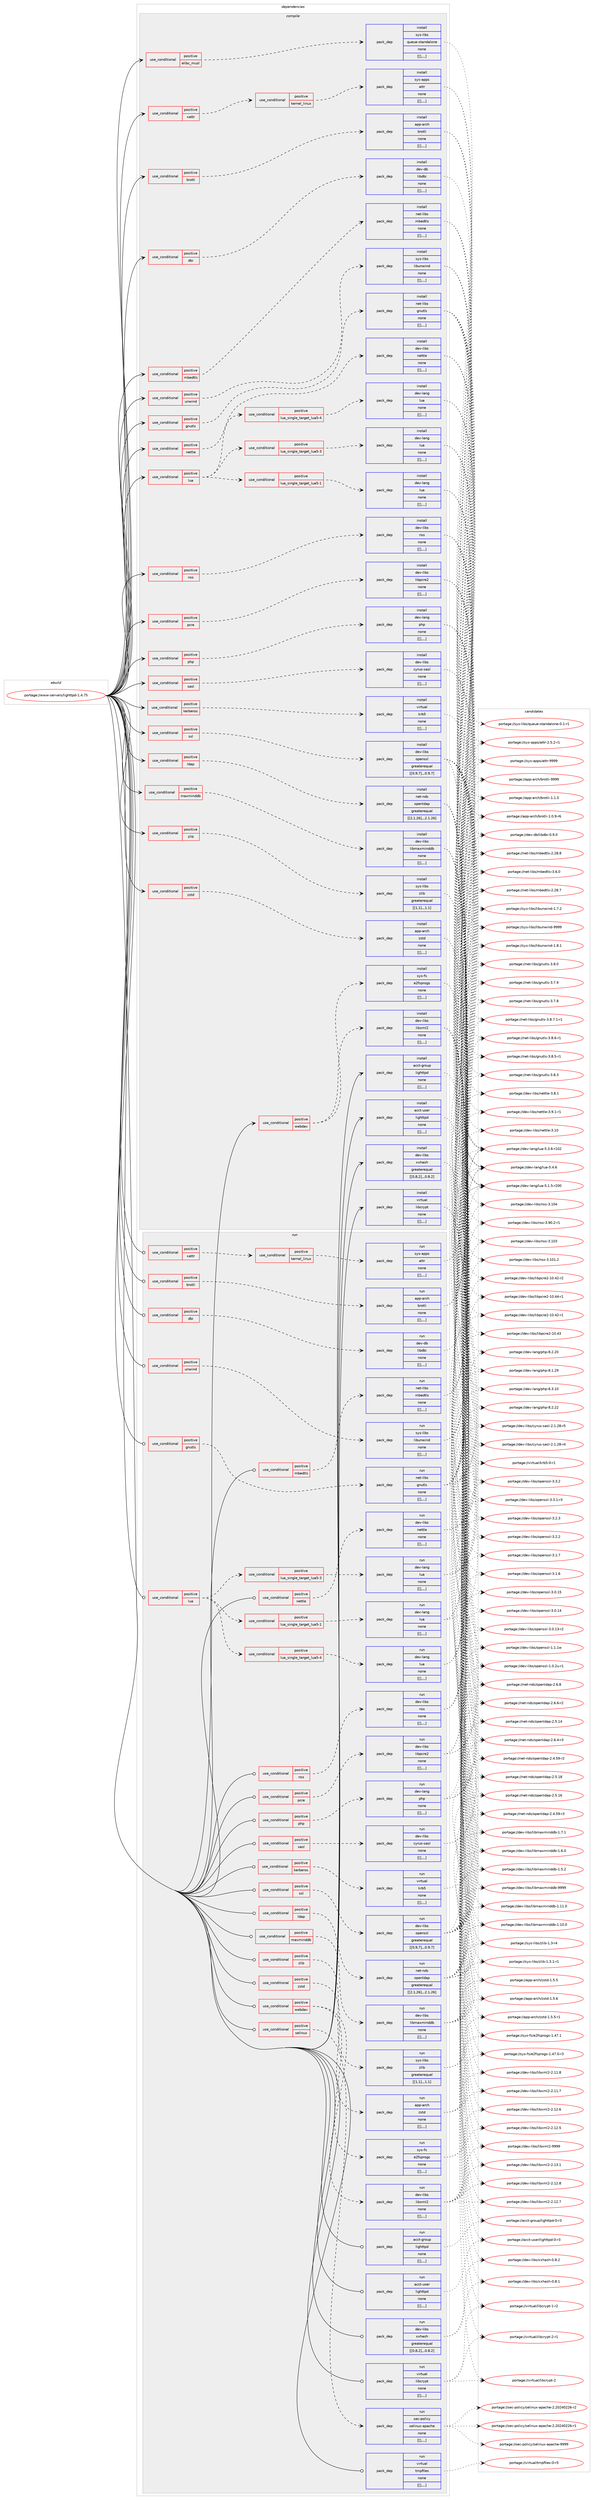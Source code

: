 digraph prolog {

# *************
# Graph options
# *************

newrank=true;
concentrate=true;
compound=true;
graph [rankdir=LR,fontname=Helvetica,fontsize=10,ranksep=1.5];#, ranksep=2.5, nodesep=0.2];
edge  [arrowhead=vee];
node  [fontname=Helvetica,fontsize=10];

# **********
# The ebuild
# **********

subgraph cluster_leftcol {
color=gray;
label=<<i>ebuild</i>>;
id [label="portage://www-servers/lighttpd-1.4.75", color=red, width=4, href="../www-servers/lighttpd-1.4.75.svg"];
}

# ****************
# The dependencies
# ****************

subgraph cluster_midcol {
color=gray;
label=<<i>dependencies</i>>;
subgraph cluster_compile {
fillcolor="#eeeeee";
style=filled;
label=<<i>compile</i>>;
subgraph cond11406 {
dependency31141 [label=<<TABLE BORDER="0" CELLBORDER="1" CELLSPACING="0" CELLPADDING="4"><TR><TD ROWSPAN="3" CELLPADDING="10">use_conditional</TD></TR><TR><TD>positive</TD></TR><TR><TD>brotli</TD></TR></TABLE>>, shape=none, color=red];
subgraph pack19513 {
dependency31142 [label=<<TABLE BORDER="0" CELLBORDER="1" CELLSPACING="0" CELLPADDING="4" WIDTH="220"><TR><TD ROWSPAN="6" CELLPADDING="30">pack_dep</TD></TR><TR><TD WIDTH="110">install</TD></TR><TR><TD>app-arch</TD></TR><TR><TD>brotli</TD></TR><TR><TD>none</TD></TR><TR><TD>[[],,,,]</TD></TR></TABLE>>, shape=none, color=blue];
}
dependency31141:e -> dependency31142:w [weight=20,style="dashed",arrowhead="vee"];
}
id:e -> dependency31141:w [weight=20,style="solid",arrowhead="vee"];
subgraph cond11407 {
dependency31143 [label=<<TABLE BORDER="0" CELLBORDER="1" CELLSPACING="0" CELLPADDING="4"><TR><TD ROWSPAN="3" CELLPADDING="10">use_conditional</TD></TR><TR><TD>positive</TD></TR><TR><TD>dbi</TD></TR></TABLE>>, shape=none, color=red];
subgraph pack19514 {
dependency31144 [label=<<TABLE BORDER="0" CELLBORDER="1" CELLSPACING="0" CELLPADDING="4" WIDTH="220"><TR><TD ROWSPAN="6" CELLPADDING="30">pack_dep</TD></TR><TR><TD WIDTH="110">install</TD></TR><TR><TD>dev-db</TD></TR><TR><TD>libdbi</TD></TR><TR><TD>none</TD></TR><TR><TD>[[],,,,]</TD></TR></TABLE>>, shape=none, color=blue];
}
dependency31143:e -> dependency31144:w [weight=20,style="dashed",arrowhead="vee"];
}
id:e -> dependency31143:w [weight=20,style="solid",arrowhead="vee"];
subgraph cond11408 {
dependency31145 [label=<<TABLE BORDER="0" CELLBORDER="1" CELLSPACING="0" CELLPADDING="4"><TR><TD ROWSPAN="3" CELLPADDING="10">use_conditional</TD></TR><TR><TD>positive</TD></TR><TR><TD>elibc_musl</TD></TR></TABLE>>, shape=none, color=red];
subgraph pack19515 {
dependency31146 [label=<<TABLE BORDER="0" CELLBORDER="1" CELLSPACING="0" CELLPADDING="4" WIDTH="220"><TR><TD ROWSPAN="6" CELLPADDING="30">pack_dep</TD></TR><TR><TD WIDTH="110">install</TD></TR><TR><TD>sys-libs</TD></TR><TR><TD>queue-standalone</TD></TR><TR><TD>none</TD></TR><TR><TD>[[],,,,]</TD></TR></TABLE>>, shape=none, color=blue];
}
dependency31145:e -> dependency31146:w [weight=20,style="dashed",arrowhead="vee"];
}
id:e -> dependency31145:w [weight=20,style="solid",arrowhead="vee"];
subgraph cond11409 {
dependency31147 [label=<<TABLE BORDER="0" CELLBORDER="1" CELLSPACING="0" CELLPADDING="4"><TR><TD ROWSPAN="3" CELLPADDING="10">use_conditional</TD></TR><TR><TD>positive</TD></TR><TR><TD>gnutls</TD></TR></TABLE>>, shape=none, color=red];
subgraph pack19516 {
dependency31148 [label=<<TABLE BORDER="0" CELLBORDER="1" CELLSPACING="0" CELLPADDING="4" WIDTH="220"><TR><TD ROWSPAN="6" CELLPADDING="30">pack_dep</TD></TR><TR><TD WIDTH="110">install</TD></TR><TR><TD>net-libs</TD></TR><TR><TD>gnutls</TD></TR><TR><TD>none</TD></TR><TR><TD>[[],,,,]</TD></TR></TABLE>>, shape=none, color=blue];
}
dependency31147:e -> dependency31148:w [weight=20,style="dashed",arrowhead="vee"];
}
id:e -> dependency31147:w [weight=20,style="solid",arrowhead="vee"];
subgraph cond11410 {
dependency31149 [label=<<TABLE BORDER="0" CELLBORDER="1" CELLSPACING="0" CELLPADDING="4"><TR><TD ROWSPAN="3" CELLPADDING="10">use_conditional</TD></TR><TR><TD>positive</TD></TR><TR><TD>kerberos</TD></TR></TABLE>>, shape=none, color=red];
subgraph pack19517 {
dependency31150 [label=<<TABLE BORDER="0" CELLBORDER="1" CELLSPACING="0" CELLPADDING="4" WIDTH="220"><TR><TD ROWSPAN="6" CELLPADDING="30">pack_dep</TD></TR><TR><TD WIDTH="110">install</TD></TR><TR><TD>virtual</TD></TR><TR><TD>krb5</TD></TR><TR><TD>none</TD></TR><TR><TD>[[],,,,]</TD></TR></TABLE>>, shape=none, color=blue];
}
dependency31149:e -> dependency31150:w [weight=20,style="dashed",arrowhead="vee"];
}
id:e -> dependency31149:w [weight=20,style="solid",arrowhead="vee"];
subgraph cond11411 {
dependency31151 [label=<<TABLE BORDER="0" CELLBORDER="1" CELLSPACING="0" CELLPADDING="4"><TR><TD ROWSPAN="3" CELLPADDING="10">use_conditional</TD></TR><TR><TD>positive</TD></TR><TR><TD>ldap</TD></TR></TABLE>>, shape=none, color=red];
subgraph pack19518 {
dependency31152 [label=<<TABLE BORDER="0" CELLBORDER="1" CELLSPACING="0" CELLPADDING="4" WIDTH="220"><TR><TD ROWSPAN="6" CELLPADDING="30">pack_dep</TD></TR><TR><TD WIDTH="110">install</TD></TR><TR><TD>net-nds</TD></TR><TR><TD>openldap</TD></TR><TR><TD>greaterequal</TD></TR><TR><TD>[[2,1,26],,,2.1.26]</TD></TR></TABLE>>, shape=none, color=blue];
}
dependency31151:e -> dependency31152:w [weight=20,style="dashed",arrowhead="vee"];
}
id:e -> dependency31151:w [weight=20,style="solid",arrowhead="vee"];
subgraph cond11412 {
dependency31153 [label=<<TABLE BORDER="0" CELLBORDER="1" CELLSPACING="0" CELLPADDING="4"><TR><TD ROWSPAN="3" CELLPADDING="10">use_conditional</TD></TR><TR><TD>positive</TD></TR><TR><TD>lua</TD></TR></TABLE>>, shape=none, color=red];
subgraph cond11413 {
dependency31154 [label=<<TABLE BORDER="0" CELLBORDER="1" CELLSPACING="0" CELLPADDING="4"><TR><TD ROWSPAN="3" CELLPADDING="10">use_conditional</TD></TR><TR><TD>positive</TD></TR><TR><TD>lua_single_target_lua5-1</TD></TR></TABLE>>, shape=none, color=red];
subgraph pack19519 {
dependency31155 [label=<<TABLE BORDER="0" CELLBORDER="1" CELLSPACING="0" CELLPADDING="4" WIDTH="220"><TR><TD ROWSPAN="6" CELLPADDING="30">pack_dep</TD></TR><TR><TD WIDTH="110">install</TD></TR><TR><TD>dev-lang</TD></TR><TR><TD>lua</TD></TR><TR><TD>none</TD></TR><TR><TD>[[],,,,]</TD></TR></TABLE>>, shape=none, color=blue];
}
dependency31154:e -> dependency31155:w [weight=20,style="dashed",arrowhead="vee"];
}
dependency31153:e -> dependency31154:w [weight=20,style="dashed",arrowhead="vee"];
subgraph cond11414 {
dependency31156 [label=<<TABLE BORDER="0" CELLBORDER="1" CELLSPACING="0" CELLPADDING="4"><TR><TD ROWSPAN="3" CELLPADDING="10">use_conditional</TD></TR><TR><TD>positive</TD></TR><TR><TD>lua_single_target_lua5-3</TD></TR></TABLE>>, shape=none, color=red];
subgraph pack19520 {
dependency31157 [label=<<TABLE BORDER="0" CELLBORDER="1" CELLSPACING="0" CELLPADDING="4" WIDTH="220"><TR><TD ROWSPAN="6" CELLPADDING="30">pack_dep</TD></TR><TR><TD WIDTH="110">install</TD></TR><TR><TD>dev-lang</TD></TR><TR><TD>lua</TD></TR><TR><TD>none</TD></TR><TR><TD>[[],,,,]</TD></TR></TABLE>>, shape=none, color=blue];
}
dependency31156:e -> dependency31157:w [weight=20,style="dashed",arrowhead="vee"];
}
dependency31153:e -> dependency31156:w [weight=20,style="dashed",arrowhead="vee"];
subgraph cond11415 {
dependency31158 [label=<<TABLE BORDER="0" CELLBORDER="1" CELLSPACING="0" CELLPADDING="4"><TR><TD ROWSPAN="3" CELLPADDING="10">use_conditional</TD></TR><TR><TD>positive</TD></TR><TR><TD>lua_single_target_lua5-4</TD></TR></TABLE>>, shape=none, color=red];
subgraph pack19521 {
dependency31159 [label=<<TABLE BORDER="0" CELLBORDER="1" CELLSPACING="0" CELLPADDING="4" WIDTH="220"><TR><TD ROWSPAN="6" CELLPADDING="30">pack_dep</TD></TR><TR><TD WIDTH="110">install</TD></TR><TR><TD>dev-lang</TD></TR><TR><TD>lua</TD></TR><TR><TD>none</TD></TR><TR><TD>[[],,,,]</TD></TR></TABLE>>, shape=none, color=blue];
}
dependency31158:e -> dependency31159:w [weight=20,style="dashed",arrowhead="vee"];
}
dependency31153:e -> dependency31158:w [weight=20,style="dashed",arrowhead="vee"];
}
id:e -> dependency31153:w [weight=20,style="solid",arrowhead="vee"];
subgraph cond11416 {
dependency31160 [label=<<TABLE BORDER="0" CELLBORDER="1" CELLSPACING="0" CELLPADDING="4"><TR><TD ROWSPAN="3" CELLPADDING="10">use_conditional</TD></TR><TR><TD>positive</TD></TR><TR><TD>maxminddb</TD></TR></TABLE>>, shape=none, color=red];
subgraph pack19522 {
dependency31161 [label=<<TABLE BORDER="0" CELLBORDER="1" CELLSPACING="0" CELLPADDING="4" WIDTH="220"><TR><TD ROWSPAN="6" CELLPADDING="30">pack_dep</TD></TR><TR><TD WIDTH="110">install</TD></TR><TR><TD>dev-libs</TD></TR><TR><TD>libmaxminddb</TD></TR><TR><TD>none</TD></TR><TR><TD>[[],,,,]</TD></TR></TABLE>>, shape=none, color=blue];
}
dependency31160:e -> dependency31161:w [weight=20,style="dashed",arrowhead="vee"];
}
id:e -> dependency31160:w [weight=20,style="solid",arrowhead="vee"];
subgraph cond11417 {
dependency31162 [label=<<TABLE BORDER="0" CELLBORDER="1" CELLSPACING="0" CELLPADDING="4"><TR><TD ROWSPAN="3" CELLPADDING="10">use_conditional</TD></TR><TR><TD>positive</TD></TR><TR><TD>mbedtls</TD></TR></TABLE>>, shape=none, color=red];
subgraph pack19523 {
dependency31163 [label=<<TABLE BORDER="0" CELLBORDER="1" CELLSPACING="0" CELLPADDING="4" WIDTH="220"><TR><TD ROWSPAN="6" CELLPADDING="30">pack_dep</TD></TR><TR><TD WIDTH="110">install</TD></TR><TR><TD>net-libs</TD></TR><TR><TD>mbedtls</TD></TR><TR><TD>none</TD></TR><TR><TD>[[],,,,]</TD></TR></TABLE>>, shape=none, color=blue];
}
dependency31162:e -> dependency31163:w [weight=20,style="dashed",arrowhead="vee"];
}
id:e -> dependency31162:w [weight=20,style="solid",arrowhead="vee"];
subgraph cond11418 {
dependency31164 [label=<<TABLE BORDER="0" CELLBORDER="1" CELLSPACING="0" CELLPADDING="4"><TR><TD ROWSPAN="3" CELLPADDING="10">use_conditional</TD></TR><TR><TD>positive</TD></TR><TR><TD>nettle</TD></TR></TABLE>>, shape=none, color=red];
subgraph pack19524 {
dependency31165 [label=<<TABLE BORDER="0" CELLBORDER="1" CELLSPACING="0" CELLPADDING="4" WIDTH="220"><TR><TD ROWSPAN="6" CELLPADDING="30">pack_dep</TD></TR><TR><TD WIDTH="110">install</TD></TR><TR><TD>dev-libs</TD></TR><TR><TD>nettle</TD></TR><TR><TD>none</TD></TR><TR><TD>[[],,,,]</TD></TR></TABLE>>, shape=none, color=blue];
}
dependency31164:e -> dependency31165:w [weight=20,style="dashed",arrowhead="vee"];
}
id:e -> dependency31164:w [weight=20,style="solid",arrowhead="vee"];
subgraph cond11419 {
dependency31166 [label=<<TABLE BORDER="0" CELLBORDER="1" CELLSPACING="0" CELLPADDING="4"><TR><TD ROWSPAN="3" CELLPADDING="10">use_conditional</TD></TR><TR><TD>positive</TD></TR><TR><TD>nss</TD></TR></TABLE>>, shape=none, color=red];
subgraph pack19525 {
dependency31167 [label=<<TABLE BORDER="0" CELLBORDER="1" CELLSPACING="0" CELLPADDING="4" WIDTH="220"><TR><TD ROWSPAN="6" CELLPADDING="30">pack_dep</TD></TR><TR><TD WIDTH="110">install</TD></TR><TR><TD>dev-libs</TD></TR><TR><TD>nss</TD></TR><TR><TD>none</TD></TR><TR><TD>[[],,,,]</TD></TR></TABLE>>, shape=none, color=blue];
}
dependency31166:e -> dependency31167:w [weight=20,style="dashed",arrowhead="vee"];
}
id:e -> dependency31166:w [weight=20,style="solid",arrowhead="vee"];
subgraph cond11420 {
dependency31168 [label=<<TABLE BORDER="0" CELLBORDER="1" CELLSPACING="0" CELLPADDING="4"><TR><TD ROWSPAN="3" CELLPADDING="10">use_conditional</TD></TR><TR><TD>positive</TD></TR><TR><TD>pcre</TD></TR></TABLE>>, shape=none, color=red];
subgraph pack19526 {
dependency31169 [label=<<TABLE BORDER="0" CELLBORDER="1" CELLSPACING="0" CELLPADDING="4" WIDTH="220"><TR><TD ROWSPAN="6" CELLPADDING="30">pack_dep</TD></TR><TR><TD WIDTH="110">install</TD></TR><TR><TD>dev-libs</TD></TR><TR><TD>libpcre2</TD></TR><TR><TD>none</TD></TR><TR><TD>[[],,,,]</TD></TR></TABLE>>, shape=none, color=blue];
}
dependency31168:e -> dependency31169:w [weight=20,style="dashed",arrowhead="vee"];
}
id:e -> dependency31168:w [weight=20,style="solid",arrowhead="vee"];
subgraph cond11421 {
dependency31170 [label=<<TABLE BORDER="0" CELLBORDER="1" CELLSPACING="0" CELLPADDING="4"><TR><TD ROWSPAN="3" CELLPADDING="10">use_conditional</TD></TR><TR><TD>positive</TD></TR><TR><TD>php</TD></TR></TABLE>>, shape=none, color=red];
subgraph pack19527 {
dependency31171 [label=<<TABLE BORDER="0" CELLBORDER="1" CELLSPACING="0" CELLPADDING="4" WIDTH="220"><TR><TD ROWSPAN="6" CELLPADDING="30">pack_dep</TD></TR><TR><TD WIDTH="110">install</TD></TR><TR><TD>dev-lang</TD></TR><TR><TD>php</TD></TR><TR><TD>none</TD></TR><TR><TD>[[],,,,]</TD></TR></TABLE>>, shape=none, color=blue];
}
dependency31170:e -> dependency31171:w [weight=20,style="dashed",arrowhead="vee"];
}
id:e -> dependency31170:w [weight=20,style="solid",arrowhead="vee"];
subgraph cond11422 {
dependency31172 [label=<<TABLE BORDER="0" CELLBORDER="1" CELLSPACING="0" CELLPADDING="4"><TR><TD ROWSPAN="3" CELLPADDING="10">use_conditional</TD></TR><TR><TD>positive</TD></TR><TR><TD>sasl</TD></TR></TABLE>>, shape=none, color=red];
subgraph pack19528 {
dependency31173 [label=<<TABLE BORDER="0" CELLBORDER="1" CELLSPACING="0" CELLPADDING="4" WIDTH="220"><TR><TD ROWSPAN="6" CELLPADDING="30">pack_dep</TD></TR><TR><TD WIDTH="110">install</TD></TR><TR><TD>dev-libs</TD></TR><TR><TD>cyrus-sasl</TD></TR><TR><TD>none</TD></TR><TR><TD>[[],,,,]</TD></TR></TABLE>>, shape=none, color=blue];
}
dependency31172:e -> dependency31173:w [weight=20,style="dashed",arrowhead="vee"];
}
id:e -> dependency31172:w [weight=20,style="solid",arrowhead="vee"];
subgraph cond11423 {
dependency31174 [label=<<TABLE BORDER="0" CELLBORDER="1" CELLSPACING="0" CELLPADDING="4"><TR><TD ROWSPAN="3" CELLPADDING="10">use_conditional</TD></TR><TR><TD>positive</TD></TR><TR><TD>ssl</TD></TR></TABLE>>, shape=none, color=red];
subgraph pack19529 {
dependency31175 [label=<<TABLE BORDER="0" CELLBORDER="1" CELLSPACING="0" CELLPADDING="4" WIDTH="220"><TR><TD ROWSPAN="6" CELLPADDING="30">pack_dep</TD></TR><TR><TD WIDTH="110">install</TD></TR><TR><TD>dev-libs</TD></TR><TR><TD>openssl</TD></TR><TR><TD>greaterequal</TD></TR><TR><TD>[[0,9,7],,,0.9.7]</TD></TR></TABLE>>, shape=none, color=blue];
}
dependency31174:e -> dependency31175:w [weight=20,style="dashed",arrowhead="vee"];
}
id:e -> dependency31174:w [weight=20,style="solid",arrowhead="vee"];
subgraph cond11424 {
dependency31176 [label=<<TABLE BORDER="0" CELLBORDER="1" CELLSPACING="0" CELLPADDING="4"><TR><TD ROWSPAN="3" CELLPADDING="10">use_conditional</TD></TR><TR><TD>positive</TD></TR><TR><TD>unwind</TD></TR></TABLE>>, shape=none, color=red];
subgraph pack19530 {
dependency31177 [label=<<TABLE BORDER="0" CELLBORDER="1" CELLSPACING="0" CELLPADDING="4" WIDTH="220"><TR><TD ROWSPAN="6" CELLPADDING="30">pack_dep</TD></TR><TR><TD WIDTH="110">install</TD></TR><TR><TD>sys-libs</TD></TR><TR><TD>libunwind</TD></TR><TR><TD>none</TD></TR><TR><TD>[[],,,,]</TD></TR></TABLE>>, shape=none, color=blue];
}
dependency31176:e -> dependency31177:w [weight=20,style="dashed",arrowhead="vee"];
}
id:e -> dependency31176:w [weight=20,style="solid",arrowhead="vee"];
subgraph cond11425 {
dependency31178 [label=<<TABLE BORDER="0" CELLBORDER="1" CELLSPACING="0" CELLPADDING="4"><TR><TD ROWSPAN="3" CELLPADDING="10">use_conditional</TD></TR><TR><TD>positive</TD></TR><TR><TD>webdav</TD></TR></TABLE>>, shape=none, color=red];
subgraph pack19531 {
dependency31179 [label=<<TABLE BORDER="0" CELLBORDER="1" CELLSPACING="0" CELLPADDING="4" WIDTH="220"><TR><TD ROWSPAN="6" CELLPADDING="30">pack_dep</TD></TR><TR><TD WIDTH="110">install</TD></TR><TR><TD>dev-libs</TD></TR><TR><TD>libxml2</TD></TR><TR><TD>none</TD></TR><TR><TD>[[],,,,]</TD></TR></TABLE>>, shape=none, color=blue];
}
dependency31178:e -> dependency31179:w [weight=20,style="dashed",arrowhead="vee"];
subgraph pack19532 {
dependency31180 [label=<<TABLE BORDER="0" CELLBORDER="1" CELLSPACING="0" CELLPADDING="4" WIDTH="220"><TR><TD ROWSPAN="6" CELLPADDING="30">pack_dep</TD></TR><TR><TD WIDTH="110">install</TD></TR><TR><TD>sys-fs</TD></TR><TR><TD>e2fsprogs</TD></TR><TR><TD>none</TD></TR><TR><TD>[[],,,,]</TD></TR></TABLE>>, shape=none, color=blue];
}
dependency31178:e -> dependency31180:w [weight=20,style="dashed",arrowhead="vee"];
}
id:e -> dependency31178:w [weight=20,style="solid",arrowhead="vee"];
subgraph cond11426 {
dependency31181 [label=<<TABLE BORDER="0" CELLBORDER="1" CELLSPACING="0" CELLPADDING="4"><TR><TD ROWSPAN="3" CELLPADDING="10">use_conditional</TD></TR><TR><TD>positive</TD></TR><TR><TD>xattr</TD></TR></TABLE>>, shape=none, color=red];
subgraph cond11427 {
dependency31182 [label=<<TABLE BORDER="0" CELLBORDER="1" CELLSPACING="0" CELLPADDING="4"><TR><TD ROWSPAN="3" CELLPADDING="10">use_conditional</TD></TR><TR><TD>positive</TD></TR><TR><TD>kernel_linux</TD></TR></TABLE>>, shape=none, color=red];
subgraph pack19533 {
dependency31183 [label=<<TABLE BORDER="0" CELLBORDER="1" CELLSPACING="0" CELLPADDING="4" WIDTH="220"><TR><TD ROWSPAN="6" CELLPADDING="30">pack_dep</TD></TR><TR><TD WIDTH="110">install</TD></TR><TR><TD>sys-apps</TD></TR><TR><TD>attr</TD></TR><TR><TD>none</TD></TR><TR><TD>[[],,,,]</TD></TR></TABLE>>, shape=none, color=blue];
}
dependency31182:e -> dependency31183:w [weight=20,style="dashed",arrowhead="vee"];
}
dependency31181:e -> dependency31182:w [weight=20,style="dashed",arrowhead="vee"];
}
id:e -> dependency31181:w [weight=20,style="solid",arrowhead="vee"];
subgraph cond11428 {
dependency31184 [label=<<TABLE BORDER="0" CELLBORDER="1" CELLSPACING="0" CELLPADDING="4"><TR><TD ROWSPAN="3" CELLPADDING="10">use_conditional</TD></TR><TR><TD>positive</TD></TR><TR><TD>zlib</TD></TR></TABLE>>, shape=none, color=red];
subgraph pack19534 {
dependency31185 [label=<<TABLE BORDER="0" CELLBORDER="1" CELLSPACING="0" CELLPADDING="4" WIDTH="220"><TR><TD ROWSPAN="6" CELLPADDING="30">pack_dep</TD></TR><TR><TD WIDTH="110">install</TD></TR><TR><TD>sys-libs</TD></TR><TR><TD>zlib</TD></TR><TR><TD>greaterequal</TD></TR><TR><TD>[[1,1],,,1.1]</TD></TR></TABLE>>, shape=none, color=blue];
}
dependency31184:e -> dependency31185:w [weight=20,style="dashed",arrowhead="vee"];
}
id:e -> dependency31184:w [weight=20,style="solid",arrowhead="vee"];
subgraph cond11429 {
dependency31186 [label=<<TABLE BORDER="0" CELLBORDER="1" CELLSPACING="0" CELLPADDING="4"><TR><TD ROWSPAN="3" CELLPADDING="10">use_conditional</TD></TR><TR><TD>positive</TD></TR><TR><TD>zstd</TD></TR></TABLE>>, shape=none, color=red];
subgraph pack19535 {
dependency31187 [label=<<TABLE BORDER="0" CELLBORDER="1" CELLSPACING="0" CELLPADDING="4" WIDTH="220"><TR><TD ROWSPAN="6" CELLPADDING="30">pack_dep</TD></TR><TR><TD WIDTH="110">install</TD></TR><TR><TD>app-arch</TD></TR><TR><TD>zstd</TD></TR><TR><TD>none</TD></TR><TR><TD>[[],,,,]</TD></TR></TABLE>>, shape=none, color=blue];
}
dependency31186:e -> dependency31187:w [weight=20,style="dashed",arrowhead="vee"];
}
id:e -> dependency31186:w [weight=20,style="solid",arrowhead="vee"];
subgraph pack19536 {
dependency31188 [label=<<TABLE BORDER="0" CELLBORDER="1" CELLSPACING="0" CELLPADDING="4" WIDTH="220"><TR><TD ROWSPAN="6" CELLPADDING="30">pack_dep</TD></TR><TR><TD WIDTH="110">install</TD></TR><TR><TD>acct-group</TD></TR><TR><TD>lighttpd</TD></TR><TR><TD>none</TD></TR><TR><TD>[[],,,,]</TD></TR></TABLE>>, shape=none, color=blue];
}
id:e -> dependency31188:w [weight=20,style="solid",arrowhead="vee"];
subgraph pack19537 {
dependency31189 [label=<<TABLE BORDER="0" CELLBORDER="1" CELLSPACING="0" CELLPADDING="4" WIDTH="220"><TR><TD ROWSPAN="6" CELLPADDING="30">pack_dep</TD></TR><TR><TD WIDTH="110">install</TD></TR><TR><TD>acct-user</TD></TR><TR><TD>lighttpd</TD></TR><TR><TD>none</TD></TR><TR><TD>[[],,,,]</TD></TR></TABLE>>, shape=none, color=blue];
}
id:e -> dependency31189:w [weight=20,style="solid",arrowhead="vee"];
subgraph pack19538 {
dependency31190 [label=<<TABLE BORDER="0" CELLBORDER="1" CELLSPACING="0" CELLPADDING="4" WIDTH="220"><TR><TD ROWSPAN="6" CELLPADDING="30">pack_dep</TD></TR><TR><TD WIDTH="110">install</TD></TR><TR><TD>dev-libs</TD></TR><TR><TD>xxhash</TD></TR><TR><TD>greaterequal</TD></TR><TR><TD>[[0,8,2],,,0.8.2]</TD></TR></TABLE>>, shape=none, color=blue];
}
id:e -> dependency31190:w [weight=20,style="solid",arrowhead="vee"];
subgraph pack19539 {
dependency31191 [label=<<TABLE BORDER="0" CELLBORDER="1" CELLSPACING="0" CELLPADDING="4" WIDTH="220"><TR><TD ROWSPAN="6" CELLPADDING="30">pack_dep</TD></TR><TR><TD WIDTH="110">install</TD></TR><TR><TD>virtual</TD></TR><TR><TD>libcrypt</TD></TR><TR><TD>none</TD></TR><TR><TD>[[],,,,]</TD></TR></TABLE>>, shape=none, color=blue];
}
id:e -> dependency31191:w [weight=20,style="solid",arrowhead="vee"];
}
subgraph cluster_compileandrun {
fillcolor="#eeeeee";
style=filled;
label=<<i>compile and run</i>>;
}
subgraph cluster_run {
fillcolor="#eeeeee";
style=filled;
label=<<i>run</i>>;
subgraph cond11430 {
dependency31192 [label=<<TABLE BORDER="0" CELLBORDER="1" CELLSPACING="0" CELLPADDING="4"><TR><TD ROWSPAN="3" CELLPADDING="10">use_conditional</TD></TR><TR><TD>positive</TD></TR><TR><TD>brotli</TD></TR></TABLE>>, shape=none, color=red];
subgraph pack19540 {
dependency31193 [label=<<TABLE BORDER="0" CELLBORDER="1" CELLSPACING="0" CELLPADDING="4" WIDTH="220"><TR><TD ROWSPAN="6" CELLPADDING="30">pack_dep</TD></TR><TR><TD WIDTH="110">run</TD></TR><TR><TD>app-arch</TD></TR><TR><TD>brotli</TD></TR><TR><TD>none</TD></TR><TR><TD>[[],,,,]</TD></TR></TABLE>>, shape=none, color=blue];
}
dependency31192:e -> dependency31193:w [weight=20,style="dashed",arrowhead="vee"];
}
id:e -> dependency31192:w [weight=20,style="solid",arrowhead="odot"];
subgraph cond11431 {
dependency31194 [label=<<TABLE BORDER="0" CELLBORDER="1" CELLSPACING="0" CELLPADDING="4"><TR><TD ROWSPAN="3" CELLPADDING="10">use_conditional</TD></TR><TR><TD>positive</TD></TR><TR><TD>dbi</TD></TR></TABLE>>, shape=none, color=red];
subgraph pack19541 {
dependency31195 [label=<<TABLE BORDER="0" CELLBORDER="1" CELLSPACING="0" CELLPADDING="4" WIDTH="220"><TR><TD ROWSPAN="6" CELLPADDING="30">pack_dep</TD></TR><TR><TD WIDTH="110">run</TD></TR><TR><TD>dev-db</TD></TR><TR><TD>libdbi</TD></TR><TR><TD>none</TD></TR><TR><TD>[[],,,,]</TD></TR></TABLE>>, shape=none, color=blue];
}
dependency31194:e -> dependency31195:w [weight=20,style="dashed",arrowhead="vee"];
}
id:e -> dependency31194:w [weight=20,style="solid",arrowhead="odot"];
subgraph cond11432 {
dependency31196 [label=<<TABLE BORDER="0" CELLBORDER="1" CELLSPACING="0" CELLPADDING="4"><TR><TD ROWSPAN="3" CELLPADDING="10">use_conditional</TD></TR><TR><TD>positive</TD></TR><TR><TD>gnutls</TD></TR></TABLE>>, shape=none, color=red];
subgraph pack19542 {
dependency31197 [label=<<TABLE BORDER="0" CELLBORDER="1" CELLSPACING="0" CELLPADDING="4" WIDTH="220"><TR><TD ROWSPAN="6" CELLPADDING="30">pack_dep</TD></TR><TR><TD WIDTH="110">run</TD></TR><TR><TD>net-libs</TD></TR><TR><TD>gnutls</TD></TR><TR><TD>none</TD></TR><TR><TD>[[],,,,]</TD></TR></TABLE>>, shape=none, color=blue];
}
dependency31196:e -> dependency31197:w [weight=20,style="dashed",arrowhead="vee"];
}
id:e -> dependency31196:w [weight=20,style="solid",arrowhead="odot"];
subgraph cond11433 {
dependency31198 [label=<<TABLE BORDER="0" CELLBORDER="1" CELLSPACING="0" CELLPADDING="4"><TR><TD ROWSPAN="3" CELLPADDING="10">use_conditional</TD></TR><TR><TD>positive</TD></TR><TR><TD>kerberos</TD></TR></TABLE>>, shape=none, color=red];
subgraph pack19543 {
dependency31199 [label=<<TABLE BORDER="0" CELLBORDER="1" CELLSPACING="0" CELLPADDING="4" WIDTH="220"><TR><TD ROWSPAN="6" CELLPADDING="30">pack_dep</TD></TR><TR><TD WIDTH="110">run</TD></TR><TR><TD>virtual</TD></TR><TR><TD>krb5</TD></TR><TR><TD>none</TD></TR><TR><TD>[[],,,,]</TD></TR></TABLE>>, shape=none, color=blue];
}
dependency31198:e -> dependency31199:w [weight=20,style="dashed",arrowhead="vee"];
}
id:e -> dependency31198:w [weight=20,style="solid",arrowhead="odot"];
subgraph cond11434 {
dependency31200 [label=<<TABLE BORDER="0" CELLBORDER="1" CELLSPACING="0" CELLPADDING="4"><TR><TD ROWSPAN="3" CELLPADDING="10">use_conditional</TD></TR><TR><TD>positive</TD></TR><TR><TD>ldap</TD></TR></TABLE>>, shape=none, color=red];
subgraph pack19544 {
dependency31201 [label=<<TABLE BORDER="0" CELLBORDER="1" CELLSPACING="0" CELLPADDING="4" WIDTH="220"><TR><TD ROWSPAN="6" CELLPADDING="30">pack_dep</TD></TR><TR><TD WIDTH="110">run</TD></TR><TR><TD>net-nds</TD></TR><TR><TD>openldap</TD></TR><TR><TD>greaterequal</TD></TR><TR><TD>[[2,1,26],,,2.1.26]</TD></TR></TABLE>>, shape=none, color=blue];
}
dependency31200:e -> dependency31201:w [weight=20,style="dashed",arrowhead="vee"];
}
id:e -> dependency31200:w [weight=20,style="solid",arrowhead="odot"];
subgraph cond11435 {
dependency31202 [label=<<TABLE BORDER="0" CELLBORDER="1" CELLSPACING="0" CELLPADDING="4"><TR><TD ROWSPAN="3" CELLPADDING="10">use_conditional</TD></TR><TR><TD>positive</TD></TR><TR><TD>lua</TD></TR></TABLE>>, shape=none, color=red];
subgraph cond11436 {
dependency31203 [label=<<TABLE BORDER="0" CELLBORDER="1" CELLSPACING="0" CELLPADDING="4"><TR><TD ROWSPAN="3" CELLPADDING="10">use_conditional</TD></TR><TR><TD>positive</TD></TR><TR><TD>lua_single_target_lua5-1</TD></TR></TABLE>>, shape=none, color=red];
subgraph pack19545 {
dependency31204 [label=<<TABLE BORDER="0" CELLBORDER="1" CELLSPACING="0" CELLPADDING="4" WIDTH="220"><TR><TD ROWSPAN="6" CELLPADDING="30">pack_dep</TD></TR><TR><TD WIDTH="110">run</TD></TR><TR><TD>dev-lang</TD></TR><TR><TD>lua</TD></TR><TR><TD>none</TD></TR><TR><TD>[[],,,,]</TD></TR></TABLE>>, shape=none, color=blue];
}
dependency31203:e -> dependency31204:w [weight=20,style="dashed",arrowhead="vee"];
}
dependency31202:e -> dependency31203:w [weight=20,style="dashed",arrowhead="vee"];
subgraph cond11437 {
dependency31205 [label=<<TABLE BORDER="0" CELLBORDER="1" CELLSPACING="0" CELLPADDING="4"><TR><TD ROWSPAN="3" CELLPADDING="10">use_conditional</TD></TR><TR><TD>positive</TD></TR><TR><TD>lua_single_target_lua5-3</TD></TR></TABLE>>, shape=none, color=red];
subgraph pack19546 {
dependency31206 [label=<<TABLE BORDER="0" CELLBORDER="1" CELLSPACING="0" CELLPADDING="4" WIDTH="220"><TR><TD ROWSPAN="6" CELLPADDING="30">pack_dep</TD></TR><TR><TD WIDTH="110">run</TD></TR><TR><TD>dev-lang</TD></TR><TR><TD>lua</TD></TR><TR><TD>none</TD></TR><TR><TD>[[],,,,]</TD></TR></TABLE>>, shape=none, color=blue];
}
dependency31205:e -> dependency31206:w [weight=20,style="dashed",arrowhead="vee"];
}
dependency31202:e -> dependency31205:w [weight=20,style="dashed",arrowhead="vee"];
subgraph cond11438 {
dependency31207 [label=<<TABLE BORDER="0" CELLBORDER="1" CELLSPACING="0" CELLPADDING="4"><TR><TD ROWSPAN="3" CELLPADDING="10">use_conditional</TD></TR><TR><TD>positive</TD></TR><TR><TD>lua_single_target_lua5-4</TD></TR></TABLE>>, shape=none, color=red];
subgraph pack19547 {
dependency31208 [label=<<TABLE BORDER="0" CELLBORDER="1" CELLSPACING="0" CELLPADDING="4" WIDTH="220"><TR><TD ROWSPAN="6" CELLPADDING="30">pack_dep</TD></TR><TR><TD WIDTH="110">run</TD></TR><TR><TD>dev-lang</TD></TR><TR><TD>lua</TD></TR><TR><TD>none</TD></TR><TR><TD>[[],,,,]</TD></TR></TABLE>>, shape=none, color=blue];
}
dependency31207:e -> dependency31208:w [weight=20,style="dashed",arrowhead="vee"];
}
dependency31202:e -> dependency31207:w [weight=20,style="dashed",arrowhead="vee"];
}
id:e -> dependency31202:w [weight=20,style="solid",arrowhead="odot"];
subgraph cond11439 {
dependency31209 [label=<<TABLE BORDER="0" CELLBORDER="1" CELLSPACING="0" CELLPADDING="4"><TR><TD ROWSPAN="3" CELLPADDING="10">use_conditional</TD></TR><TR><TD>positive</TD></TR><TR><TD>maxminddb</TD></TR></TABLE>>, shape=none, color=red];
subgraph pack19548 {
dependency31210 [label=<<TABLE BORDER="0" CELLBORDER="1" CELLSPACING="0" CELLPADDING="4" WIDTH="220"><TR><TD ROWSPAN="6" CELLPADDING="30">pack_dep</TD></TR><TR><TD WIDTH="110">run</TD></TR><TR><TD>dev-libs</TD></TR><TR><TD>libmaxminddb</TD></TR><TR><TD>none</TD></TR><TR><TD>[[],,,,]</TD></TR></TABLE>>, shape=none, color=blue];
}
dependency31209:e -> dependency31210:w [weight=20,style="dashed",arrowhead="vee"];
}
id:e -> dependency31209:w [weight=20,style="solid",arrowhead="odot"];
subgraph cond11440 {
dependency31211 [label=<<TABLE BORDER="0" CELLBORDER="1" CELLSPACING="0" CELLPADDING="4"><TR><TD ROWSPAN="3" CELLPADDING="10">use_conditional</TD></TR><TR><TD>positive</TD></TR><TR><TD>mbedtls</TD></TR></TABLE>>, shape=none, color=red];
subgraph pack19549 {
dependency31212 [label=<<TABLE BORDER="0" CELLBORDER="1" CELLSPACING="0" CELLPADDING="4" WIDTH="220"><TR><TD ROWSPAN="6" CELLPADDING="30">pack_dep</TD></TR><TR><TD WIDTH="110">run</TD></TR><TR><TD>net-libs</TD></TR><TR><TD>mbedtls</TD></TR><TR><TD>none</TD></TR><TR><TD>[[],,,,]</TD></TR></TABLE>>, shape=none, color=blue];
}
dependency31211:e -> dependency31212:w [weight=20,style="dashed",arrowhead="vee"];
}
id:e -> dependency31211:w [weight=20,style="solid",arrowhead="odot"];
subgraph cond11441 {
dependency31213 [label=<<TABLE BORDER="0" CELLBORDER="1" CELLSPACING="0" CELLPADDING="4"><TR><TD ROWSPAN="3" CELLPADDING="10">use_conditional</TD></TR><TR><TD>positive</TD></TR><TR><TD>nettle</TD></TR></TABLE>>, shape=none, color=red];
subgraph pack19550 {
dependency31214 [label=<<TABLE BORDER="0" CELLBORDER="1" CELLSPACING="0" CELLPADDING="4" WIDTH="220"><TR><TD ROWSPAN="6" CELLPADDING="30">pack_dep</TD></TR><TR><TD WIDTH="110">run</TD></TR><TR><TD>dev-libs</TD></TR><TR><TD>nettle</TD></TR><TR><TD>none</TD></TR><TR><TD>[[],,,,]</TD></TR></TABLE>>, shape=none, color=blue];
}
dependency31213:e -> dependency31214:w [weight=20,style="dashed",arrowhead="vee"];
}
id:e -> dependency31213:w [weight=20,style="solid",arrowhead="odot"];
subgraph cond11442 {
dependency31215 [label=<<TABLE BORDER="0" CELLBORDER="1" CELLSPACING="0" CELLPADDING="4"><TR><TD ROWSPAN="3" CELLPADDING="10">use_conditional</TD></TR><TR><TD>positive</TD></TR><TR><TD>nss</TD></TR></TABLE>>, shape=none, color=red];
subgraph pack19551 {
dependency31216 [label=<<TABLE BORDER="0" CELLBORDER="1" CELLSPACING="0" CELLPADDING="4" WIDTH="220"><TR><TD ROWSPAN="6" CELLPADDING="30">pack_dep</TD></TR><TR><TD WIDTH="110">run</TD></TR><TR><TD>dev-libs</TD></TR><TR><TD>nss</TD></TR><TR><TD>none</TD></TR><TR><TD>[[],,,,]</TD></TR></TABLE>>, shape=none, color=blue];
}
dependency31215:e -> dependency31216:w [weight=20,style="dashed",arrowhead="vee"];
}
id:e -> dependency31215:w [weight=20,style="solid",arrowhead="odot"];
subgraph cond11443 {
dependency31217 [label=<<TABLE BORDER="0" CELLBORDER="1" CELLSPACING="0" CELLPADDING="4"><TR><TD ROWSPAN="3" CELLPADDING="10">use_conditional</TD></TR><TR><TD>positive</TD></TR><TR><TD>pcre</TD></TR></TABLE>>, shape=none, color=red];
subgraph pack19552 {
dependency31218 [label=<<TABLE BORDER="0" CELLBORDER="1" CELLSPACING="0" CELLPADDING="4" WIDTH="220"><TR><TD ROWSPAN="6" CELLPADDING="30">pack_dep</TD></TR><TR><TD WIDTH="110">run</TD></TR><TR><TD>dev-libs</TD></TR><TR><TD>libpcre2</TD></TR><TR><TD>none</TD></TR><TR><TD>[[],,,,]</TD></TR></TABLE>>, shape=none, color=blue];
}
dependency31217:e -> dependency31218:w [weight=20,style="dashed",arrowhead="vee"];
}
id:e -> dependency31217:w [weight=20,style="solid",arrowhead="odot"];
subgraph cond11444 {
dependency31219 [label=<<TABLE BORDER="0" CELLBORDER="1" CELLSPACING="0" CELLPADDING="4"><TR><TD ROWSPAN="3" CELLPADDING="10">use_conditional</TD></TR><TR><TD>positive</TD></TR><TR><TD>php</TD></TR></TABLE>>, shape=none, color=red];
subgraph pack19553 {
dependency31220 [label=<<TABLE BORDER="0" CELLBORDER="1" CELLSPACING="0" CELLPADDING="4" WIDTH="220"><TR><TD ROWSPAN="6" CELLPADDING="30">pack_dep</TD></TR><TR><TD WIDTH="110">run</TD></TR><TR><TD>dev-lang</TD></TR><TR><TD>php</TD></TR><TR><TD>none</TD></TR><TR><TD>[[],,,,]</TD></TR></TABLE>>, shape=none, color=blue];
}
dependency31219:e -> dependency31220:w [weight=20,style="dashed",arrowhead="vee"];
}
id:e -> dependency31219:w [weight=20,style="solid",arrowhead="odot"];
subgraph cond11445 {
dependency31221 [label=<<TABLE BORDER="0" CELLBORDER="1" CELLSPACING="0" CELLPADDING="4"><TR><TD ROWSPAN="3" CELLPADDING="10">use_conditional</TD></TR><TR><TD>positive</TD></TR><TR><TD>sasl</TD></TR></TABLE>>, shape=none, color=red];
subgraph pack19554 {
dependency31222 [label=<<TABLE BORDER="0" CELLBORDER="1" CELLSPACING="0" CELLPADDING="4" WIDTH="220"><TR><TD ROWSPAN="6" CELLPADDING="30">pack_dep</TD></TR><TR><TD WIDTH="110">run</TD></TR><TR><TD>dev-libs</TD></TR><TR><TD>cyrus-sasl</TD></TR><TR><TD>none</TD></TR><TR><TD>[[],,,,]</TD></TR></TABLE>>, shape=none, color=blue];
}
dependency31221:e -> dependency31222:w [weight=20,style="dashed",arrowhead="vee"];
}
id:e -> dependency31221:w [weight=20,style="solid",arrowhead="odot"];
subgraph cond11446 {
dependency31223 [label=<<TABLE BORDER="0" CELLBORDER="1" CELLSPACING="0" CELLPADDING="4"><TR><TD ROWSPAN="3" CELLPADDING="10">use_conditional</TD></TR><TR><TD>positive</TD></TR><TR><TD>selinux</TD></TR></TABLE>>, shape=none, color=red];
subgraph pack19555 {
dependency31224 [label=<<TABLE BORDER="0" CELLBORDER="1" CELLSPACING="0" CELLPADDING="4" WIDTH="220"><TR><TD ROWSPAN="6" CELLPADDING="30">pack_dep</TD></TR><TR><TD WIDTH="110">run</TD></TR><TR><TD>sec-policy</TD></TR><TR><TD>selinux-apache</TD></TR><TR><TD>none</TD></TR><TR><TD>[[],,,,]</TD></TR></TABLE>>, shape=none, color=blue];
}
dependency31223:e -> dependency31224:w [weight=20,style="dashed",arrowhead="vee"];
}
id:e -> dependency31223:w [weight=20,style="solid",arrowhead="odot"];
subgraph cond11447 {
dependency31225 [label=<<TABLE BORDER="0" CELLBORDER="1" CELLSPACING="0" CELLPADDING="4"><TR><TD ROWSPAN="3" CELLPADDING="10">use_conditional</TD></TR><TR><TD>positive</TD></TR><TR><TD>ssl</TD></TR></TABLE>>, shape=none, color=red];
subgraph pack19556 {
dependency31226 [label=<<TABLE BORDER="0" CELLBORDER="1" CELLSPACING="0" CELLPADDING="4" WIDTH="220"><TR><TD ROWSPAN="6" CELLPADDING="30">pack_dep</TD></TR><TR><TD WIDTH="110">run</TD></TR><TR><TD>dev-libs</TD></TR><TR><TD>openssl</TD></TR><TR><TD>greaterequal</TD></TR><TR><TD>[[0,9,7],,,0.9.7]</TD></TR></TABLE>>, shape=none, color=blue];
}
dependency31225:e -> dependency31226:w [weight=20,style="dashed",arrowhead="vee"];
}
id:e -> dependency31225:w [weight=20,style="solid",arrowhead="odot"];
subgraph cond11448 {
dependency31227 [label=<<TABLE BORDER="0" CELLBORDER="1" CELLSPACING="0" CELLPADDING="4"><TR><TD ROWSPAN="3" CELLPADDING="10">use_conditional</TD></TR><TR><TD>positive</TD></TR><TR><TD>unwind</TD></TR></TABLE>>, shape=none, color=red];
subgraph pack19557 {
dependency31228 [label=<<TABLE BORDER="0" CELLBORDER="1" CELLSPACING="0" CELLPADDING="4" WIDTH="220"><TR><TD ROWSPAN="6" CELLPADDING="30">pack_dep</TD></TR><TR><TD WIDTH="110">run</TD></TR><TR><TD>sys-libs</TD></TR><TR><TD>libunwind</TD></TR><TR><TD>none</TD></TR><TR><TD>[[],,,,]</TD></TR></TABLE>>, shape=none, color=blue];
}
dependency31227:e -> dependency31228:w [weight=20,style="dashed",arrowhead="vee"];
}
id:e -> dependency31227:w [weight=20,style="solid",arrowhead="odot"];
subgraph cond11449 {
dependency31229 [label=<<TABLE BORDER="0" CELLBORDER="1" CELLSPACING="0" CELLPADDING="4"><TR><TD ROWSPAN="3" CELLPADDING="10">use_conditional</TD></TR><TR><TD>positive</TD></TR><TR><TD>webdav</TD></TR></TABLE>>, shape=none, color=red];
subgraph pack19558 {
dependency31230 [label=<<TABLE BORDER="0" CELLBORDER="1" CELLSPACING="0" CELLPADDING="4" WIDTH="220"><TR><TD ROWSPAN="6" CELLPADDING="30">pack_dep</TD></TR><TR><TD WIDTH="110">run</TD></TR><TR><TD>dev-libs</TD></TR><TR><TD>libxml2</TD></TR><TR><TD>none</TD></TR><TR><TD>[[],,,,]</TD></TR></TABLE>>, shape=none, color=blue];
}
dependency31229:e -> dependency31230:w [weight=20,style="dashed",arrowhead="vee"];
subgraph pack19559 {
dependency31231 [label=<<TABLE BORDER="0" CELLBORDER="1" CELLSPACING="0" CELLPADDING="4" WIDTH="220"><TR><TD ROWSPAN="6" CELLPADDING="30">pack_dep</TD></TR><TR><TD WIDTH="110">run</TD></TR><TR><TD>sys-fs</TD></TR><TR><TD>e2fsprogs</TD></TR><TR><TD>none</TD></TR><TR><TD>[[],,,,]</TD></TR></TABLE>>, shape=none, color=blue];
}
dependency31229:e -> dependency31231:w [weight=20,style="dashed",arrowhead="vee"];
}
id:e -> dependency31229:w [weight=20,style="solid",arrowhead="odot"];
subgraph cond11450 {
dependency31232 [label=<<TABLE BORDER="0" CELLBORDER="1" CELLSPACING="0" CELLPADDING="4"><TR><TD ROWSPAN="3" CELLPADDING="10">use_conditional</TD></TR><TR><TD>positive</TD></TR><TR><TD>xattr</TD></TR></TABLE>>, shape=none, color=red];
subgraph cond11451 {
dependency31233 [label=<<TABLE BORDER="0" CELLBORDER="1" CELLSPACING="0" CELLPADDING="4"><TR><TD ROWSPAN="3" CELLPADDING="10">use_conditional</TD></TR><TR><TD>positive</TD></TR><TR><TD>kernel_linux</TD></TR></TABLE>>, shape=none, color=red];
subgraph pack19560 {
dependency31234 [label=<<TABLE BORDER="0" CELLBORDER="1" CELLSPACING="0" CELLPADDING="4" WIDTH="220"><TR><TD ROWSPAN="6" CELLPADDING="30">pack_dep</TD></TR><TR><TD WIDTH="110">run</TD></TR><TR><TD>sys-apps</TD></TR><TR><TD>attr</TD></TR><TR><TD>none</TD></TR><TR><TD>[[],,,,]</TD></TR></TABLE>>, shape=none, color=blue];
}
dependency31233:e -> dependency31234:w [weight=20,style="dashed",arrowhead="vee"];
}
dependency31232:e -> dependency31233:w [weight=20,style="dashed",arrowhead="vee"];
}
id:e -> dependency31232:w [weight=20,style="solid",arrowhead="odot"];
subgraph cond11452 {
dependency31235 [label=<<TABLE BORDER="0" CELLBORDER="1" CELLSPACING="0" CELLPADDING="4"><TR><TD ROWSPAN="3" CELLPADDING="10">use_conditional</TD></TR><TR><TD>positive</TD></TR><TR><TD>zlib</TD></TR></TABLE>>, shape=none, color=red];
subgraph pack19561 {
dependency31236 [label=<<TABLE BORDER="0" CELLBORDER="1" CELLSPACING="0" CELLPADDING="4" WIDTH="220"><TR><TD ROWSPAN="6" CELLPADDING="30">pack_dep</TD></TR><TR><TD WIDTH="110">run</TD></TR><TR><TD>sys-libs</TD></TR><TR><TD>zlib</TD></TR><TR><TD>greaterequal</TD></TR><TR><TD>[[1,1],,,1.1]</TD></TR></TABLE>>, shape=none, color=blue];
}
dependency31235:e -> dependency31236:w [weight=20,style="dashed",arrowhead="vee"];
}
id:e -> dependency31235:w [weight=20,style="solid",arrowhead="odot"];
subgraph cond11453 {
dependency31237 [label=<<TABLE BORDER="0" CELLBORDER="1" CELLSPACING="0" CELLPADDING="4"><TR><TD ROWSPAN="3" CELLPADDING="10">use_conditional</TD></TR><TR><TD>positive</TD></TR><TR><TD>zstd</TD></TR></TABLE>>, shape=none, color=red];
subgraph pack19562 {
dependency31238 [label=<<TABLE BORDER="0" CELLBORDER="1" CELLSPACING="0" CELLPADDING="4" WIDTH="220"><TR><TD ROWSPAN="6" CELLPADDING="30">pack_dep</TD></TR><TR><TD WIDTH="110">run</TD></TR><TR><TD>app-arch</TD></TR><TR><TD>zstd</TD></TR><TR><TD>none</TD></TR><TR><TD>[[],,,,]</TD></TR></TABLE>>, shape=none, color=blue];
}
dependency31237:e -> dependency31238:w [weight=20,style="dashed",arrowhead="vee"];
}
id:e -> dependency31237:w [weight=20,style="solid",arrowhead="odot"];
subgraph pack19563 {
dependency31239 [label=<<TABLE BORDER="0" CELLBORDER="1" CELLSPACING="0" CELLPADDING="4" WIDTH="220"><TR><TD ROWSPAN="6" CELLPADDING="30">pack_dep</TD></TR><TR><TD WIDTH="110">run</TD></TR><TR><TD>acct-group</TD></TR><TR><TD>lighttpd</TD></TR><TR><TD>none</TD></TR><TR><TD>[[],,,,]</TD></TR></TABLE>>, shape=none, color=blue];
}
id:e -> dependency31239:w [weight=20,style="solid",arrowhead="odot"];
subgraph pack19564 {
dependency31240 [label=<<TABLE BORDER="0" CELLBORDER="1" CELLSPACING="0" CELLPADDING="4" WIDTH="220"><TR><TD ROWSPAN="6" CELLPADDING="30">pack_dep</TD></TR><TR><TD WIDTH="110">run</TD></TR><TR><TD>acct-user</TD></TR><TR><TD>lighttpd</TD></TR><TR><TD>none</TD></TR><TR><TD>[[],,,,]</TD></TR></TABLE>>, shape=none, color=blue];
}
id:e -> dependency31240:w [weight=20,style="solid",arrowhead="odot"];
subgraph pack19565 {
dependency31241 [label=<<TABLE BORDER="0" CELLBORDER="1" CELLSPACING="0" CELLPADDING="4" WIDTH="220"><TR><TD ROWSPAN="6" CELLPADDING="30">pack_dep</TD></TR><TR><TD WIDTH="110">run</TD></TR><TR><TD>dev-libs</TD></TR><TR><TD>xxhash</TD></TR><TR><TD>greaterequal</TD></TR><TR><TD>[[0,8,2],,,0.8.2]</TD></TR></TABLE>>, shape=none, color=blue];
}
id:e -> dependency31241:w [weight=20,style="solid",arrowhead="odot"];
subgraph pack19566 {
dependency31242 [label=<<TABLE BORDER="0" CELLBORDER="1" CELLSPACING="0" CELLPADDING="4" WIDTH="220"><TR><TD ROWSPAN="6" CELLPADDING="30">pack_dep</TD></TR><TR><TD WIDTH="110">run</TD></TR><TR><TD>virtual</TD></TR><TR><TD>libcrypt</TD></TR><TR><TD>none</TD></TR><TR><TD>[[],,,,]</TD></TR></TABLE>>, shape=none, color=blue];
}
id:e -> dependency31242:w [weight=20,style="solid",arrowhead="odot"];
subgraph pack19567 {
dependency31243 [label=<<TABLE BORDER="0" CELLBORDER="1" CELLSPACING="0" CELLPADDING="4" WIDTH="220"><TR><TD ROWSPAN="6" CELLPADDING="30">pack_dep</TD></TR><TR><TD WIDTH="110">run</TD></TR><TR><TD>virtual</TD></TR><TR><TD>tmpfiles</TD></TR><TR><TD>none</TD></TR><TR><TD>[[],,,,]</TD></TR></TABLE>>, shape=none, color=blue];
}
id:e -> dependency31243:w [weight=20,style="solid",arrowhead="odot"];
}
}

# **************
# The candidates
# **************

subgraph cluster_choices {
rank=same;
color=gray;
label=<<i>candidates</i>>;

subgraph choice19513 {
color=black;
nodesep=1;
choice9711211245971149910447981141111161081054557575757 [label="portage://app-arch/brotli-9999", color=red, width=4,href="../app-arch/brotli-9999.svg"];
choice971121124597114991044798114111116108105454946494648 [label="portage://app-arch/brotli-1.1.0", color=red, width=4,href="../app-arch/brotli-1.1.0.svg"];
choice9711211245971149910447981141111161081054549464846574511454 [label="portage://app-arch/brotli-1.0.9-r6", color=red, width=4,href="../app-arch/brotli-1.0.9-r6.svg"];
dependency31142:e -> choice9711211245971149910447981141111161081054557575757:w [style=dotted,weight="100"];
dependency31142:e -> choice971121124597114991044798114111116108105454946494648:w [style=dotted,weight="100"];
dependency31142:e -> choice9711211245971149910447981141111161081054549464846574511454:w [style=dotted,weight="100"];
}
subgraph choice19514 {
color=black;
nodesep=1;
choice1001011184510098471081059810098105454846574648 [label="portage://dev-db/libdbi-0.9.0", color=red, width=4,href="../dev-db/libdbi-0.9.0.svg"];
dependency31144:e -> choice1001011184510098471081059810098105454846574648:w [style=dotted,weight="100"];
}
subgraph choice19515 {
color=black;
nodesep=1;
choice115121115451081059811547113117101117101451151169711010097108111110101454846494511449 [label="portage://sys-libs/queue-standalone-0.1-r1", color=red, width=4,href="../sys-libs/queue-standalone-0.1-r1.svg"];
dependency31146:e -> choice115121115451081059811547113117101117101451151169711010097108111110101454846494511449:w [style=dotted,weight="100"];
}
subgraph choice19516 {
color=black;
nodesep=1;
choice11010111645108105981154710311011711610811545514656465546494511449 [label="portage://net-libs/gnutls-3.8.7.1-r1", color=red, width=4,href="../net-libs/gnutls-3.8.7.1-r1.svg"];
choice1101011164510810598115471031101171161081154551465646544511449 [label="portage://net-libs/gnutls-3.8.6-r1", color=red, width=4,href="../net-libs/gnutls-3.8.6-r1.svg"];
choice1101011164510810598115471031101171161081154551465646534511449 [label="portage://net-libs/gnutls-3.8.5-r1", color=red, width=4,href="../net-libs/gnutls-3.8.5-r1.svg"];
choice110101116451081059811547103110117116108115455146564651 [label="portage://net-libs/gnutls-3.8.3", color=red, width=4,href="../net-libs/gnutls-3.8.3.svg"];
choice110101116451081059811547103110117116108115455146564648 [label="portage://net-libs/gnutls-3.8.0", color=red, width=4,href="../net-libs/gnutls-3.8.0.svg"];
choice110101116451081059811547103110117116108115455146554657 [label="portage://net-libs/gnutls-3.7.9", color=red, width=4,href="../net-libs/gnutls-3.7.9.svg"];
choice110101116451081059811547103110117116108115455146554656 [label="portage://net-libs/gnutls-3.7.8", color=red, width=4,href="../net-libs/gnutls-3.7.8.svg"];
dependency31148:e -> choice11010111645108105981154710311011711610811545514656465546494511449:w [style=dotted,weight="100"];
dependency31148:e -> choice1101011164510810598115471031101171161081154551465646544511449:w [style=dotted,weight="100"];
dependency31148:e -> choice1101011164510810598115471031101171161081154551465646534511449:w [style=dotted,weight="100"];
dependency31148:e -> choice110101116451081059811547103110117116108115455146564651:w [style=dotted,weight="100"];
dependency31148:e -> choice110101116451081059811547103110117116108115455146564648:w [style=dotted,weight="100"];
dependency31148:e -> choice110101116451081059811547103110117116108115455146554657:w [style=dotted,weight="100"];
dependency31148:e -> choice110101116451081059811547103110117116108115455146554656:w [style=dotted,weight="100"];
}
subgraph choice19517 {
color=black;
nodesep=1;
choice1181051141161179710847107114985345484511449 [label="portage://virtual/krb5-0-r1", color=red, width=4,href="../virtual/krb5-0-r1.svg"];
dependency31150:e -> choice1181051141161179710847107114985345484511449:w [style=dotted,weight="100"];
}
subgraph choice19518 {
color=black;
nodesep=1;
choice110101116451101001154711111210111010810097112455046544656 [label="portage://net-nds/openldap-2.6.8", color=red, width=4,href="../net-nds/openldap-2.6.8.svg"];
choice1101011164511010011547111112101110108100971124550465446544511450 [label="portage://net-nds/openldap-2.6.6-r2", color=red, width=4,href="../net-nds/openldap-2.6.6-r2.svg"];
choice1101011164511010011547111112101110108100971124550465446524511451 [label="portage://net-nds/openldap-2.6.4-r3", color=red, width=4,href="../net-nds/openldap-2.6.4-r3.svg"];
choice11010111645110100115471111121011101081009711245504653464956 [label="portage://net-nds/openldap-2.5.18", color=red, width=4,href="../net-nds/openldap-2.5.18.svg"];
choice11010111645110100115471111121011101081009711245504653464954 [label="portage://net-nds/openldap-2.5.16", color=red, width=4,href="../net-nds/openldap-2.5.16.svg"];
choice11010111645110100115471111121011101081009711245504653464952 [label="portage://net-nds/openldap-2.5.14", color=red, width=4,href="../net-nds/openldap-2.5.14.svg"];
choice110101116451101001154711111210111010810097112455046524653574511451 [label="portage://net-nds/openldap-2.4.59-r3", color=red, width=4,href="../net-nds/openldap-2.4.59-r3.svg"];
choice110101116451101001154711111210111010810097112455046524653574511450 [label="portage://net-nds/openldap-2.4.59-r2", color=red, width=4,href="../net-nds/openldap-2.4.59-r2.svg"];
dependency31152:e -> choice110101116451101001154711111210111010810097112455046544656:w [style=dotted,weight="100"];
dependency31152:e -> choice1101011164511010011547111112101110108100971124550465446544511450:w [style=dotted,weight="100"];
dependency31152:e -> choice1101011164511010011547111112101110108100971124550465446524511451:w [style=dotted,weight="100"];
dependency31152:e -> choice11010111645110100115471111121011101081009711245504653464956:w [style=dotted,weight="100"];
dependency31152:e -> choice11010111645110100115471111121011101081009711245504653464954:w [style=dotted,weight="100"];
dependency31152:e -> choice11010111645110100115471111121011101081009711245504653464952:w [style=dotted,weight="100"];
dependency31152:e -> choice110101116451101001154711111210111010810097112455046524653574511451:w [style=dotted,weight="100"];
dependency31152:e -> choice110101116451101001154711111210111010810097112455046524653574511450:w [style=dotted,weight="100"];
}
subgraph choice19519 {
color=black;
nodesep=1;
choice10010111845108971101034710811797455346524654 [label="portage://dev-lang/lua-5.4.6", color=red, width=4,href="../dev-lang/lua-5.4.6.svg"];
choice1001011184510897110103471081179745534651465445114494850 [label="portage://dev-lang/lua-5.3.6-r102", color=red, width=4,href="../dev-lang/lua-5.3.6-r102.svg"];
choice1001011184510897110103471081179745534649465345114504848 [label="portage://dev-lang/lua-5.1.5-r200", color=red, width=4,href="../dev-lang/lua-5.1.5-r200.svg"];
dependency31155:e -> choice10010111845108971101034710811797455346524654:w [style=dotted,weight="100"];
dependency31155:e -> choice1001011184510897110103471081179745534651465445114494850:w [style=dotted,weight="100"];
dependency31155:e -> choice1001011184510897110103471081179745534649465345114504848:w [style=dotted,weight="100"];
}
subgraph choice19520 {
color=black;
nodesep=1;
choice10010111845108971101034710811797455346524654 [label="portage://dev-lang/lua-5.4.6", color=red, width=4,href="../dev-lang/lua-5.4.6.svg"];
choice1001011184510897110103471081179745534651465445114494850 [label="portage://dev-lang/lua-5.3.6-r102", color=red, width=4,href="../dev-lang/lua-5.3.6-r102.svg"];
choice1001011184510897110103471081179745534649465345114504848 [label="portage://dev-lang/lua-5.1.5-r200", color=red, width=4,href="../dev-lang/lua-5.1.5-r200.svg"];
dependency31157:e -> choice10010111845108971101034710811797455346524654:w [style=dotted,weight="100"];
dependency31157:e -> choice1001011184510897110103471081179745534651465445114494850:w [style=dotted,weight="100"];
dependency31157:e -> choice1001011184510897110103471081179745534649465345114504848:w [style=dotted,weight="100"];
}
subgraph choice19521 {
color=black;
nodesep=1;
choice10010111845108971101034710811797455346524654 [label="portage://dev-lang/lua-5.4.6", color=red, width=4,href="../dev-lang/lua-5.4.6.svg"];
choice1001011184510897110103471081179745534651465445114494850 [label="portage://dev-lang/lua-5.3.6-r102", color=red, width=4,href="../dev-lang/lua-5.3.6-r102.svg"];
choice1001011184510897110103471081179745534649465345114504848 [label="portage://dev-lang/lua-5.1.5-r200", color=red, width=4,href="../dev-lang/lua-5.1.5-r200.svg"];
dependency31159:e -> choice10010111845108971101034710811797455346524654:w [style=dotted,weight="100"];
dependency31159:e -> choice1001011184510897110103471081179745534651465445114494850:w [style=dotted,weight="100"];
dependency31159:e -> choice1001011184510897110103471081179745534649465345114504848:w [style=dotted,weight="100"];
}
subgraph choice19522 {
color=black;
nodesep=1;
choice1001011184510810598115471081059810997120109105110100100984557575757 [label="portage://dev-libs/libmaxminddb-9999", color=red, width=4,href="../dev-libs/libmaxminddb-9999.svg"];
choice10010111845108105981154710810598109971201091051101001009845494649494648 [label="portage://dev-libs/libmaxminddb-1.11.0", color=red, width=4,href="../dev-libs/libmaxminddb-1.11.0.svg"];
choice10010111845108105981154710810598109971201091051101001009845494649484648 [label="portage://dev-libs/libmaxminddb-1.10.0", color=red, width=4,href="../dev-libs/libmaxminddb-1.10.0.svg"];
choice100101118451081059811547108105981099712010910511010010098454946554649 [label="portage://dev-libs/libmaxminddb-1.7.1", color=red, width=4,href="../dev-libs/libmaxminddb-1.7.1.svg"];
choice100101118451081059811547108105981099712010910511010010098454946544648 [label="portage://dev-libs/libmaxminddb-1.6.0", color=red, width=4,href="../dev-libs/libmaxminddb-1.6.0.svg"];
choice100101118451081059811547108105981099712010910511010010098454946534650 [label="portage://dev-libs/libmaxminddb-1.5.2", color=red, width=4,href="../dev-libs/libmaxminddb-1.5.2.svg"];
dependency31161:e -> choice1001011184510810598115471081059810997120109105110100100984557575757:w [style=dotted,weight="100"];
dependency31161:e -> choice10010111845108105981154710810598109971201091051101001009845494649494648:w [style=dotted,weight="100"];
dependency31161:e -> choice10010111845108105981154710810598109971201091051101001009845494649484648:w [style=dotted,weight="100"];
dependency31161:e -> choice100101118451081059811547108105981099712010910511010010098454946554649:w [style=dotted,weight="100"];
dependency31161:e -> choice100101118451081059811547108105981099712010910511010010098454946544648:w [style=dotted,weight="100"];
dependency31161:e -> choice100101118451081059811547108105981099712010910511010010098454946534650:w [style=dotted,weight="100"];
}
subgraph choice19523 {
color=black;
nodesep=1;
choice11010111645108105981154710998101100116108115455146544648 [label="portage://net-libs/mbedtls-3.6.0", color=red, width=4,href="../net-libs/mbedtls-3.6.0.svg"];
choice1101011164510810598115471099810110011610811545504650564656 [label="portage://net-libs/mbedtls-2.28.8", color=red, width=4,href="../net-libs/mbedtls-2.28.8.svg"];
choice1101011164510810598115471099810110011610811545504650564655 [label="portage://net-libs/mbedtls-2.28.7", color=red, width=4,href="../net-libs/mbedtls-2.28.7.svg"];
dependency31163:e -> choice11010111645108105981154710998101100116108115455146544648:w [style=dotted,weight="100"];
dependency31163:e -> choice1101011164510810598115471099810110011610811545504650564656:w [style=dotted,weight="100"];
dependency31163:e -> choice1101011164510810598115471099810110011610811545504650564655:w [style=dotted,weight="100"];
}
subgraph choice19524 {
color=black;
nodesep=1;
choice1001011184510810598115471101011161161081014551464948 [label="portage://dev-libs/nettle-3.10", color=red, width=4,href="../dev-libs/nettle-3.10.svg"];
choice1001011184510810598115471101011161161081014551465746494511449 [label="portage://dev-libs/nettle-3.9.1-r1", color=red, width=4,href="../dev-libs/nettle-3.9.1-r1.svg"];
choice100101118451081059811547110101116116108101455146564649 [label="portage://dev-libs/nettle-3.8.1", color=red, width=4,href="../dev-libs/nettle-3.8.1.svg"];
dependency31165:e -> choice1001011184510810598115471101011161161081014551464948:w [style=dotted,weight="100"];
dependency31165:e -> choice1001011184510810598115471101011161161081014551465746494511449:w [style=dotted,weight="100"];
dependency31165:e -> choice100101118451081059811547110101116116108101455146564649:w [style=dotted,weight="100"];
}
subgraph choice19525 {
color=black;
nodesep=1;
choice100101118451081059811547110115115455146494852 [label="portage://dev-libs/nss-3.104", color=red, width=4,href="../dev-libs/nss-3.104.svg"];
choice100101118451081059811547110115115455146494851 [label="portage://dev-libs/nss-3.103", color=red, width=4,href="../dev-libs/nss-3.103.svg"];
choice1001011184510810598115471101151154551464948494650 [label="portage://dev-libs/nss-3.101.2", color=red, width=4,href="../dev-libs/nss-3.101.2.svg"];
choice100101118451081059811547110115115455146574846504511449 [label="portage://dev-libs/nss-3.90.2-r1", color=red, width=4,href="../dev-libs/nss-3.90.2-r1.svg"];
dependency31167:e -> choice100101118451081059811547110115115455146494852:w [style=dotted,weight="100"];
dependency31167:e -> choice100101118451081059811547110115115455146494851:w [style=dotted,weight="100"];
dependency31167:e -> choice1001011184510810598115471101151154551464948494650:w [style=dotted,weight="100"];
dependency31167:e -> choice100101118451081059811547110115115455146574846504511449:w [style=dotted,weight="100"];
}
subgraph choice19526 {
color=black;
nodesep=1;
choice1001011184510810598115471081059811299114101504549484652524511449 [label="portage://dev-libs/libpcre2-10.44-r1", color=red, width=4,href="../dev-libs/libpcre2-10.44-r1.svg"];
choice100101118451081059811547108105981129911410150454948465251 [label="portage://dev-libs/libpcre2-10.43", color=red, width=4,href="../dev-libs/libpcre2-10.43.svg"];
choice1001011184510810598115471081059811299114101504549484652504511450 [label="portage://dev-libs/libpcre2-10.42-r2", color=red, width=4,href="../dev-libs/libpcre2-10.42-r2.svg"];
choice1001011184510810598115471081059811299114101504549484652504511449 [label="portage://dev-libs/libpcre2-10.42-r1", color=red, width=4,href="../dev-libs/libpcre2-10.42-r1.svg"];
dependency31169:e -> choice1001011184510810598115471081059811299114101504549484652524511449:w [style=dotted,weight="100"];
dependency31169:e -> choice100101118451081059811547108105981129911410150454948465251:w [style=dotted,weight="100"];
dependency31169:e -> choice1001011184510810598115471081059811299114101504549484652504511450:w [style=dotted,weight="100"];
dependency31169:e -> choice1001011184510810598115471081059811299114101504549484652504511449:w [style=dotted,weight="100"];
}
subgraph choice19527 {
color=black;
nodesep=1;
choice10010111845108971101034711210411245564651464948 [label="portage://dev-lang/php-8.3.10", color=red, width=4,href="../dev-lang/php-8.3.10.svg"];
choice10010111845108971101034711210411245564650465050 [label="portage://dev-lang/php-8.2.22", color=red, width=4,href="../dev-lang/php-8.2.22.svg"];
choice10010111845108971101034711210411245564650465048 [label="portage://dev-lang/php-8.2.20", color=red, width=4,href="../dev-lang/php-8.2.20.svg"];
choice10010111845108971101034711210411245564649465057 [label="portage://dev-lang/php-8.1.29", color=red, width=4,href="../dev-lang/php-8.1.29.svg"];
dependency31171:e -> choice10010111845108971101034711210411245564651464948:w [style=dotted,weight="100"];
dependency31171:e -> choice10010111845108971101034711210411245564650465050:w [style=dotted,weight="100"];
dependency31171:e -> choice10010111845108971101034711210411245564650465048:w [style=dotted,weight="100"];
dependency31171:e -> choice10010111845108971101034711210411245564649465057:w [style=dotted,weight="100"];
}
subgraph choice19528 {
color=black;
nodesep=1;
choice100101118451081059811547991211141171154511597115108455046494650564511453 [label="portage://dev-libs/cyrus-sasl-2.1.28-r5", color=red, width=4,href="../dev-libs/cyrus-sasl-2.1.28-r5.svg"];
choice100101118451081059811547991211141171154511597115108455046494650564511452 [label="portage://dev-libs/cyrus-sasl-2.1.28-r4", color=red, width=4,href="../dev-libs/cyrus-sasl-2.1.28-r4.svg"];
dependency31173:e -> choice100101118451081059811547991211141171154511597115108455046494650564511453:w [style=dotted,weight="100"];
dependency31173:e -> choice100101118451081059811547991211141171154511597115108455046494650564511452:w [style=dotted,weight="100"];
}
subgraph choice19529 {
color=black;
nodesep=1;
choice100101118451081059811547111112101110115115108455146514650 [label="portage://dev-libs/openssl-3.3.2", color=red, width=4,href="../dev-libs/openssl-3.3.2.svg"];
choice1001011184510810598115471111121011101151151084551465146494511451 [label="portage://dev-libs/openssl-3.3.1-r3", color=red, width=4,href="../dev-libs/openssl-3.3.1-r3.svg"];
choice100101118451081059811547111112101110115115108455146504651 [label="portage://dev-libs/openssl-3.2.3", color=red, width=4,href="../dev-libs/openssl-3.2.3.svg"];
choice100101118451081059811547111112101110115115108455146504650 [label="portage://dev-libs/openssl-3.2.2", color=red, width=4,href="../dev-libs/openssl-3.2.2.svg"];
choice100101118451081059811547111112101110115115108455146494655 [label="portage://dev-libs/openssl-3.1.7", color=red, width=4,href="../dev-libs/openssl-3.1.7.svg"];
choice100101118451081059811547111112101110115115108455146494654 [label="portage://dev-libs/openssl-3.1.6", color=red, width=4,href="../dev-libs/openssl-3.1.6.svg"];
choice10010111845108105981154711111210111011511510845514648464953 [label="portage://dev-libs/openssl-3.0.15", color=red, width=4,href="../dev-libs/openssl-3.0.15.svg"];
choice10010111845108105981154711111210111011511510845514648464952 [label="portage://dev-libs/openssl-3.0.14", color=red, width=4,href="../dev-libs/openssl-3.0.14.svg"];
choice100101118451081059811547111112101110115115108455146484649514511450 [label="portage://dev-libs/openssl-3.0.13-r2", color=red, width=4,href="../dev-libs/openssl-3.0.13-r2.svg"];
choice100101118451081059811547111112101110115115108454946494649119 [label="portage://dev-libs/openssl-1.1.1w", color=red, width=4,href="../dev-libs/openssl-1.1.1w.svg"];
choice1001011184510810598115471111121011101151151084549464846501174511449 [label="portage://dev-libs/openssl-1.0.2u-r1", color=red, width=4,href="../dev-libs/openssl-1.0.2u-r1.svg"];
dependency31175:e -> choice100101118451081059811547111112101110115115108455146514650:w [style=dotted,weight="100"];
dependency31175:e -> choice1001011184510810598115471111121011101151151084551465146494511451:w [style=dotted,weight="100"];
dependency31175:e -> choice100101118451081059811547111112101110115115108455146504651:w [style=dotted,weight="100"];
dependency31175:e -> choice100101118451081059811547111112101110115115108455146504650:w [style=dotted,weight="100"];
dependency31175:e -> choice100101118451081059811547111112101110115115108455146494655:w [style=dotted,weight="100"];
dependency31175:e -> choice100101118451081059811547111112101110115115108455146494654:w [style=dotted,weight="100"];
dependency31175:e -> choice10010111845108105981154711111210111011511510845514648464953:w [style=dotted,weight="100"];
dependency31175:e -> choice10010111845108105981154711111210111011511510845514648464952:w [style=dotted,weight="100"];
dependency31175:e -> choice100101118451081059811547111112101110115115108455146484649514511450:w [style=dotted,weight="100"];
dependency31175:e -> choice100101118451081059811547111112101110115115108454946494649119:w [style=dotted,weight="100"];
dependency31175:e -> choice1001011184510810598115471111121011101151151084549464846501174511449:w [style=dotted,weight="100"];
}
subgraph choice19530 {
color=black;
nodesep=1;
choice115121115451081059811547108105981171101191051101004557575757 [label="portage://sys-libs/libunwind-9999", color=red, width=4,href="../sys-libs/libunwind-9999.svg"];
choice11512111545108105981154710810598117110119105110100454946564649 [label="portage://sys-libs/libunwind-1.8.1", color=red, width=4,href="../sys-libs/libunwind-1.8.1.svg"];
choice11512111545108105981154710810598117110119105110100454946554650 [label="portage://sys-libs/libunwind-1.7.2", color=red, width=4,href="../sys-libs/libunwind-1.7.2.svg"];
dependency31177:e -> choice115121115451081059811547108105981171101191051101004557575757:w [style=dotted,weight="100"];
dependency31177:e -> choice11512111545108105981154710810598117110119105110100454946564649:w [style=dotted,weight="100"];
dependency31177:e -> choice11512111545108105981154710810598117110119105110100454946554650:w [style=dotted,weight="100"];
}
subgraph choice19531 {
color=black;
nodesep=1;
choice10010111845108105981154710810598120109108504557575757 [label="portage://dev-libs/libxml2-9999", color=red, width=4,href="../dev-libs/libxml2-9999.svg"];
choice100101118451081059811547108105981201091085045504649514649 [label="portage://dev-libs/libxml2-2.13.1", color=red, width=4,href="../dev-libs/libxml2-2.13.1.svg"];
choice100101118451081059811547108105981201091085045504649504656 [label="portage://dev-libs/libxml2-2.12.8", color=red, width=4,href="../dev-libs/libxml2-2.12.8.svg"];
choice100101118451081059811547108105981201091085045504649504655 [label="portage://dev-libs/libxml2-2.12.7", color=red, width=4,href="../dev-libs/libxml2-2.12.7.svg"];
choice100101118451081059811547108105981201091085045504649504654 [label="portage://dev-libs/libxml2-2.12.6", color=red, width=4,href="../dev-libs/libxml2-2.12.6.svg"];
choice100101118451081059811547108105981201091085045504649504653 [label="portage://dev-libs/libxml2-2.12.5", color=red, width=4,href="../dev-libs/libxml2-2.12.5.svg"];
choice100101118451081059811547108105981201091085045504649494656 [label="portage://dev-libs/libxml2-2.11.8", color=red, width=4,href="../dev-libs/libxml2-2.11.8.svg"];
choice100101118451081059811547108105981201091085045504649494655 [label="portage://dev-libs/libxml2-2.11.7", color=red, width=4,href="../dev-libs/libxml2-2.11.7.svg"];
dependency31179:e -> choice10010111845108105981154710810598120109108504557575757:w [style=dotted,weight="100"];
dependency31179:e -> choice100101118451081059811547108105981201091085045504649514649:w [style=dotted,weight="100"];
dependency31179:e -> choice100101118451081059811547108105981201091085045504649504656:w [style=dotted,weight="100"];
dependency31179:e -> choice100101118451081059811547108105981201091085045504649504655:w [style=dotted,weight="100"];
dependency31179:e -> choice100101118451081059811547108105981201091085045504649504654:w [style=dotted,weight="100"];
dependency31179:e -> choice100101118451081059811547108105981201091085045504649504653:w [style=dotted,weight="100"];
dependency31179:e -> choice100101118451081059811547108105981201091085045504649494656:w [style=dotted,weight="100"];
dependency31179:e -> choice100101118451081059811547108105981201091085045504649494655:w [style=dotted,weight="100"];
}
subgraph choice19532 {
color=black;
nodesep=1;
choice11512111545102115471015010211511211411110311545494652554649 [label="portage://sys-fs/e2fsprogs-1.47.1", color=red, width=4,href="../sys-fs/e2fsprogs-1.47.1.svg"];
choice115121115451021154710150102115112114111103115454946525546484511451 [label="portage://sys-fs/e2fsprogs-1.47.0-r3", color=red, width=4,href="../sys-fs/e2fsprogs-1.47.0-r3.svg"];
dependency31180:e -> choice11512111545102115471015010211511211411110311545494652554649:w [style=dotted,weight="100"];
dependency31180:e -> choice115121115451021154710150102115112114111103115454946525546484511451:w [style=dotted,weight="100"];
}
subgraph choice19533 {
color=black;
nodesep=1;
choice115121115459711211211547971161161144557575757 [label="portage://sys-apps/attr-9999", color=red, width=4,href="../sys-apps/attr-9999.svg"];
choice115121115459711211211547971161161144550465346504511449 [label="portage://sys-apps/attr-2.5.2-r1", color=red, width=4,href="../sys-apps/attr-2.5.2-r1.svg"];
dependency31183:e -> choice115121115459711211211547971161161144557575757:w [style=dotted,weight="100"];
dependency31183:e -> choice115121115459711211211547971161161144550465346504511449:w [style=dotted,weight="100"];
}
subgraph choice19534 {
color=black;
nodesep=1;
choice115121115451081059811547122108105984549465146494511449 [label="portage://sys-libs/zlib-1.3.1-r1", color=red, width=4,href="../sys-libs/zlib-1.3.1-r1.svg"];
choice11512111545108105981154712210810598454946514511452 [label="portage://sys-libs/zlib-1.3-r4", color=red, width=4,href="../sys-libs/zlib-1.3-r4.svg"];
dependency31185:e -> choice115121115451081059811547122108105984549465146494511449:w [style=dotted,weight="100"];
dependency31185:e -> choice11512111545108105981154712210810598454946514511452:w [style=dotted,weight="100"];
}
subgraph choice19535 {
color=black;
nodesep=1;
choice9711211245971149910447122115116100454946534654 [label="portage://app-arch/zstd-1.5.6", color=red, width=4,href="../app-arch/zstd-1.5.6.svg"];
choice97112112459711499104471221151161004549465346534511449 [label="portage://app-arch/zstd-1.5.5-r1", color=red, width=4,href="../app-arch/zstd-1.5.5-r1.svg"];
choice9711211245971149910447122115116100454946534653 [label="portage://app-arch/zstd-1.5.5", color=red, width=4,href="../app-arch/zstd-1.5.5.svg"];
dependency31187:e -> choice9711211245971149910447122115116100454946534654:w [style=dotted,weight="100"];
dependency31187:e -> choice97112112459711499104471221151161004549465346534511449:w [style=dotted,weight="100"];
dependency31187:e -> choice9711211245971149910447122115116100454946534653:w [style=dotted,weight="100"];
}
subgraph choice19536 {
color=black;
nodesep=1;
choice979999116451031141111171124710810510310411611611210045484511451 [label="portage://acct-group/lighttpd-0-r3", color=red, width=4,href="../acct-group/lighttpd-0-r3.svg"];
dependency31188:e -> choice979999116451031141111171124710810510310411611611210045484511451:w [style=dotted,weight="100"];
}
subgraph choice19537 {
color=black;
nodesep=1;
choice979999116451171151011144710810510310411611611210045484511451 [label="portage://acct-user/lighttpd-0-r3", color=red, width=4,href="../acct-user/lighttpd-0-r3.svg"];
dependency31189:e -> choice979999116451171151011144710810510310411611611210045484511451:w [style=dotted,weight="100"];
}
subgraph choice19538 {
color=black;
nodesep=1;
choice10010111845108105981154712012010497115104454846564650 [label="portage://dev-libs/xxhash-0.8.2", color=red, width=4,href="../dev-libs/xxhash-0.8.2.svg"];
choice10010111845108105981154712012010497115104454846564649 [label="portage://dev-libs/xxhash-0.8.1", color=red, width=4,href="../dev-libs/xxhash-0.8.1.svg"];
dependency31190:e -> choice10010111845108105981154712012010497115104454846564650:w [style=dotted,weight="100"];
dependency31190:e -> choice10010111845108105981154712012010497115104454846564649:w [style=dotted,weight="100"];
}
subgraph choice19539 {
color=black;
nodesep=1;
choice1181051141161179710847108105989911412111211645504511449 [label="portage://virtual/libcrypt-2-r1", color=red, width=4,href="../virtual/libcrypt-2-r1.svg"];
choice118105114116117971084710810598991141211121164550 [label="portage://virtual/libcrypt-2", color=red, width=4,href="../virtual/libcrypt-2.svg"];
choice1181051141161179710847108105989911412111211645494511450 [label="portage://virtual/libcrypt-1-r2", color=red, width=4,href="../virtual/libcrypt-1-r2.svg"];
dependency31191:e -> choice1181051141161179710847108105989911412111211645504511449:w [style=dotted,weight="100"];
dependency31191:e -> choice118105114116117971084710810598991141211121164550:w [style=dotted,weight="100"];
dependency31191:e -> choice1181051141161179710847108105989911412111211645494511450:w [style=dotted,weight="100"];
}
subgraph choice19540 {
color=black;
nodesep=1;
choice9711211245971149910447981141111161081054557575757 [label="portage://app-arch/brotli-9999", color=red, width=4,href="../app-arch/brotli-9999.svg"];
choice971121124597114991044798114111116108105454946494648 [label="portage://app-arch/brotli-1.1.0", color=red, width=4,href="../app-arch/brotli-1.1.0.svg"];
choice9711211245971149910447981141111161081054549464846574511454 [label="portage://app-arch/brotli-1.0.9-r6", color=red, width=4,href="../app-arch/brotli-1.0.9-r6.svg"];
dependency31193:e -> choice9711211245971149910447981141111161081054557575757:w [style=dotted,weight="100"];
dependency31193:e -> choice971121124597114991044798114111116108105454946494648:w [style=dotted,weight="100"];
dependency31193:e -> choice9711211245971149910447981141111161081054549464846574511454:w [style=dotted,weight="100"];
}
subgraph choice19541 {
color=black;
nodesep=1;
choice1001011184510098471081059810098105454846574648 [label="portage://dev-db/libdbi-0.9.0", color=red, width=4,href="../dev-db/libdbi-0.9.0.svg"];
dependency31195:e -> choice1001011184510098471081059810098105454846574648:w [style=dotted,weight="100"];
}
subgraph choice19542 {
color=black;
nodesep=1;
choice11010111645108105981154710311011711610811545514656465546494511449 [label="portage://net-libs/gnutls-3.8.7.1-r1", color=red, width=4,href="../net-libs/gnutls-3.8.7.1-r1.svg"];
choice1101011164510810598115471031101171161081154551465646544511449 [label="portage://net-libs/gnutls-3.8.6-r1", color=red, width=4,href="../net-libs/gnutls-3.8.6-r1.svg"];
choice1101011164510810598115471031101171161081154551465646534511449 [label="portage://net-libs/gnutls-3.8.5-r1", color=red, width=4,href="../net-libs/gnutls-3.8.5-r1.svg"];
choice110101116451081059811547103110117116108115455146564651 [label="portage://net-libs/gnutls-3.8.3", color=red, width=4,href="../net-libs/gnutls-3.8.3.svg"];
choice110101116451081059811547103110117116108115455146564648 [label="portage://net-libs/gnutls-3.8.0", color=red, width=4,href="../net-libs/gnutls-3.8.0.svg"];
choice110101116451081059811547103110117116108115455146554657 [label="portage://net-libs/gnutls-3.7.9", color=red, width=4,href="../net-libs/gnutls-3.7.9.svg"];
choice110101116451081059811547103110117116108115455146554656 [label="portage://net-libs/gnutls-3.7.8", color=red, width=4,href="../net-libs/gnutls-3.7.8.svg"];
dependency31197:e -> choice11010111645108105981154710311011711610811545514656465546494511449:w [style=dotted,weight="100"];
dependency31197:e -> choice1101011164510810598115471031101171161081154551465646544511449:w [style=dotted,weight="100"];
dependency31197:e -> choice1101011164510810598115471031101171161081154551465646534511449:w [style=dotted,weight="100"];
dependency31197:e -> choice110101116451081059811547103110117116108115455146564651:w [style=dotted,weight="100"];
dependency31197:e -> choice110101116451081059811547103110117116108115455146564648:w [style=dotted,weight="100"];
dependency31197:e -> choice110101116451081059811547103110117116108115455146554657:w [style=dotted,weight="100"];
dependency31197:e -> choice110101116451081059811547103110117116108115455146554656:w [style=dotted,weight="100"];
}
subgraph choice19543 {
color=black;
nodesep=1;
choice1181051141161179710847107114985345484511449 [label="portage://virtual/krb5-0-r1", color=red, width=4,href="../virtual/krb5-0-r1.svg"];
dependency31199:e -> choice1181051141161179710847107114985345484511449:w [style=dotted,weight="100"];
}
subgraph choice19544 {
color=black;
nodesep=1;
choice110101116451101001154711111210111010810097112455046544656 [label="portage://net-nds/openldap-2.6.8", color=red, width=4,href="../net-nds/openldap-2.6.8.svg"];
choice1101011164511010011547111112101110108100971124550465446544511450 [label="portage://net-nds/openldap-2.6.6-r2", color=red, width=4,href="../net-nds/openldap-2.6.6-r2.svg"];
choice1101011164511010011547111112101110108100971124550465446524511451 [label="portage://net-nds/openldap-2.6.4-r3", color=red, width=4,href="../net-nds/openldap-2.6.4-r3.svg"];
choice11010111645110100115471111121011101081009711245504653464956 [label="portage://net-nds/openldap-2.5.18", color=red, width=4,href="../net-nds/openldap-2.5.18.svg"];
choice11010111645110100115471111121011101081009711245504653464954 [label="portage://net-nds/openldap-2.5.16", color=red, width=4,href="../net-nds/openldap-2.5.16.svg"];
choice11010111645110100115471111121011101081009711245504653464952 [label="portage://net-nds/openldap-2.5.14", color=red, width=4,href="../net-nds/openldap-2.5.14.svg"];
choice110101116451101001154711111210111010810097112455046524653574511451 [label="portage://net-nds/openldap-2.4.59-r3", color=red, width=4,href="../net-nds/openldap-2.4.59-r3.svg"];
choice110101116451101001154711111210111010810097112455046524653574511450 [label="portage://net-nds/openldap-2.4.59-r2", color=red, width=4,href="../net-nds/openldap-2.4.59-r2.svg"];
dependency31201:e -> choice110101116451101001154711111210111010810097112455046544656:w [style=dotted,weight="100"];
dependency31201:e -> choice1101011164511010011547111112101110108100971124550465446544511450:w [style=dotted,weight="100"];
dependency31201:e -> choice1101011164511010011547111112101110108100971124550465446524511451:w [style=dotted,weight="100"];
dependency31201:e -> choice11010111645110100115471111121011101081009711245504653464956:w [style=dotted,weight="100"];
dependency31201:e -> choice11010111645110100115471111121011101081009711245504653464954:w [style=dotted,weight="100"];
dependency31201:e -> choice11010111645110100115471111121011101081009711245504653464952:w [style=dotted,weight="100"];
dependency31201:e -> choice110101116451101001154711111210111010810097112455046524653574511451:w [style=dotted,weight="100"];
dependency31201:e -> choice110101116451101001154711111210111010810097112455046524653574511450:w [style=dotted,weight="100"];
}
subgraph choice19545 {
color=black;
nodesep=1;
choice10010111845108971101034710811797455346524654 [label="portage://dev-lang/lua-5.4.6", color=red, width=4,href="../dev-lang/lua-5.4.6.svg"];
choice1001011184510897110103471081179745534651465445114494850 [label="portage://dev-lang/lua-5.3.6-r102", color=red, width=4,href="../dev-lang/lua-5.3.6-r102.svg"];
choice1001011184510897110103471081179745534649465345114504848 [label="portage://dev-lang/lua-5.1.5-r200", color=red, width=4,href="../dev-lang/lua-5.1.5-r200.svg"];
dependency31204:e -> choice10010111845108971101034710811797455346524654:w [style=dotted,weight="100"];
dependency31204:e -> choice1001011184510897110103471081179745534651465445114494850:w [style=dotted,weight="100"];
dependency31204:e -> choice1001011184510897110103471081179745534649465345114504848:w [style=dotted,weight="100"];
}
subgraph choice19546 {
color=black;
nodesep=1;
choice10010111845108971101034710811797455346524654 [label="portage://dev-lang/lua-5.4.6", color=red, width=4,href="../dev-lang/lua-5.4.6.svg"];
choice1001011184510897110103471081179745534651465445114494850 [label="portage://dev-lang/lua-5.3.6-r102", color=red, width=4,href="../dev-lang/lua-5.3.6-r102.svg"];
choice1001011184510897110103471081179745534649465345114504848 [label="portage://dev-lang/lua-5.1.5-r200", color=red, width=4,href="../dev-lang/lua-5.1.5-r200.svg"];
dependency31206:e -> choice10010111845108971101034710811797455346524654:w [style=dotted,weight="100"];
dependency31206:e -> choice1001011184510897110103471081179745534651465445114494850:w [style=dotted,weight="100"];
dependency31206:e -> choice1001011184510897110103471081179745534649465345114504848:w [style=dotted,weight="100"];
}
subgraph choice19547 {
color=black;
nodesep=1;
choice10010111845108971101034710811797455346524654 [label="portage://dev-lang/lua-5.4.6", color=red, width=4,href="../dev-lang/lua-5.4.6.svg"];
choice1001011184510897110103471081179745534651465445114494850 [label="portage://dev-lang/lua-5.3.6-r102", color=red, width=4,href="../dev-lang/lua-5.3.6-r102.svg"];
choice1001011184510897110103471081179745534649465345114504848 [label="portage://dev-lang/lua-5.1.5-r200", color=red, width=4,href="../dev-lang/lua-5.1.5-r200.svg"];
dependency31208:e -> choice10010111845108971101034710811797455346524654:w [style=dotted,weight="100"];
dependency31208:e -> choice1001011184510897110103471081179745534651465445114494850:w [style=dotted,weight="100"];
dependency31208:e -> choice1001011184510897110103471081179745534649465345114504848:w [style=dotted,weight="100"];
}
subgraph choice19548 {
color=black;
nodesep=1;
choice1001011184510810598115471081059810997120109105110100100984557575757 [label="portage://dev-libs/libmaxminddb-9999", color=red, width=4,href="../dev-libs/libmaxminddb-9999.svg"];
choice10010111845108105981154710810598109971201091051101001009845494649494648 [label="portage://dev-libs/libmaxminddb-1.11.0", color=red, width=4,href="../dev-libs/libmaxminddb-1.11.0.svg"];
choice10010111845108105981154710810598109971201091051101001009845494649484648 [label="portage://dev-libs/libmaxminddb-1.10.0", color=red, width=4,href="../dev-libs/libmaxminddb-1.10.0.svg"];
choice100101118451081059811547108105981099712010910511010010098454946554649 [label="portage://dev-libs/libmaxminddb-1.7.1", color=red, width=4,href="../dev-libs/libmaxminddb-1.7.1.svg"];
choice100101118451081059811547108105981099712010910511010010098454946544648 [label="portage://dev-libs/libmaxminddb-1.6.0", color=red, width=4,href="../dev-libs/libmaxminddb-1.6.0.svg"];
choice100101118451081059811547108105981099712010910511010010098454946534650 [label="portage://dev-libs/libmaxminddb-1.5.2", color=red, width=4,href="../dev-libs/libmaxminddb-1.5.2.svg"];
dependency31210:e -> choice1001011184510810598115471081059810997120109105110100100984557575757:w [style=dotted,weight="100"];
dependency31210:e -> choice10010111845108105981154710810598109971201091051101001009845494649494648:w [style=dotted,weight="100"];
dependency31210:e -> choice10010111845108105981154710810598109971201091051101001009845494649484648:w [style=dotted,weight="100"];
dependency31210:e -> choice100101118451081059811547108105981099712010910511010010098454946554649:w [style=dotted,weight="100"];
dependency31210:e -> choice100101118451081059811547108105981099712010910511010010098454946544648:w [style=dotted,weight="100"];
dependency31210:e -> choice100101118451081059811547108105981099712010910511010010098454946534650:w [style=dotted,weight="100"];
}
subgraph choice19549 {
color=black;
nodesep=1;
choice11010111645108105981154710998101100116108115455146544648 [label="portage://net-libs/mbedtls-3.6.0", color=red, width=4,href="../net-libs/mbedtls-3.6.0.svg"];
choice1101011164510810598115471099810110011610811545504650564656 [label="portage://net-libs/mbedtls-2.28.8", color=red, width=4,href="../net-libs/mbedtls-2.28.8.svg"];
choice1101011164510810598115471099810110011610811545504650564655 [label="portage://net-libs/mbedtls-2.28.7", color=red, width=4,href="../net-libs/mbedtls-2.28.7.svg"];
dependency31212:e -> choice11010111645108105981154710998101100116108115455146544648:w [style=dotted,weight="100"];
dependency31212:e -> choice1101011164510810598115471099810110011610811545504650564656:w [style=dotted,weight="100"];
dependency31212:e -> choice1101011164510810598115471099810110011610811545504650564655:w [style=dotted,weight="100"];
}
subgraph choice19550 {
color=black;
nodesep=1;
choice1001011184510810598115471101011161161081014551464948 [label="portage://dev-libs/nettle-3.10", color=red, width=4,href="../dev-libs/nettle-3.10.svg"];
choice1001011184510810598115471101011161161081014551465746494511449 [label="portage://dev-libs/nettle-3.9.1-r1", color=red, width=4,href="../dev-libs/nettle-3.9.1-r1.svg"];
choice100101118451081059811547110101116116108101455146564649 [label="portage://dev-libs/nettle-3.8.1", color=red, width=4,href="../dev-libs/nettle-3.8.1.svg"];
dependency31214:e -> choice1001011184510810598115471101011161161081014551464948:w [style=dotted,weight="100"];
dependency31214:e -> choice1001011184510810598115471101011161161081014551465746494511449:w [style=dotted,weight="100"];
dependency31214:e -> choice100101118451081059811547110101116116108101455146564649:w [style=dotted,weight="100"];
}
subgraph choice19551 {
color=black;
nodesep=1;
choice100101118451081059811547110115115455146494852 [label="portage://dev-libs/nss-3.104", color=red, width=4,href="../dev-libs/nss-3.104.svg"];
choice100101118451081059811547110115115455146494851 [label="portage://dev-libs/nss-3.103", color=red, width=4,href="../dev-libs/nss-3.103.svg"];
choice1001011184510810598115471101151154551464948494650 [label="portage://dev-libs/nss-3.101.2", color=red, width=4,href="../dev-libs/nss-3.101.2.svg"];
choice100101118451081059811547110115115455146574846504511449 [label="portage://dev-libs/nss-3.90.2-r1", color=red, width=4,href="../dev-libs/nss-3.90.2-r1.svg"];
dependency31216:e -> choice100101118451081059811547110115115455146494852:w [style=dotted,weight="100"];
dependency31216:e -> choice100101118451081059811547110115115455146494851:w [style=dotted,weight="100"];
dependency31216:e -> choice1001011184510810598115471101151154551464948494650:w [style=dotted,weight="100"];
dependency31216:e -> choice100101118451081059811547110115115455146574846504511449:w [style=dotted,weight="100"];
}
subgraph choice19552 {
color=black;
nodesep=1;
choice1001011184510810598115471081059811299114101504549484652524511449 [label="portage://dev-libs/libpcre2-10.44-r1", color=red, width=4,href="../dev-libs/libpcre2-10.44-r1.svg"];
choice100101118451081059811547108105981129911410150454948465251 [label="portage://dev-libs/libpcre2-10.43", color=red, width=4,href="../dev-libs/libpcre2-10.43.svg"];
choice1001011184510810598115471081059811299114101504549484652504511450 [label="portage://dev-libs/libpcre2-10.42-r2", color=red, width=4,href="../dev-libs/libpcre2-10.42-r2.svg"];
choice1001011184510810598115471081059811299114101504549484652504511449 [label="portage://dev-libs/libpcre2-10.42-r1", color=red, width=4,href="../dev-libs/libpcre2-10.42-r1.svg"];
dependency31218:e -> choice1001011184510810598115471081059811299114101504549484652524511449:w [style=dotted,weight="100"];
dependency31218:e -> choice100101118451081059811547108105981129911410150454948465251:w [style=dotted,weight="100"];
dependency31218:e -> choice1001011184510810598115471081059811299114101504549484652504511450:w [style=dotted,weight="100"];
dependency31218:e -> choice1001011184510810598115471081059811299114101504549484652504511449:w [style=dotted,weight="100"];
}
subgraph choice19553 {
color=black;
nodesep=1;
choice10010111845108971101034711210411245564651464948 [label="portage://dev-lang/php-8.3.10", color=red, width=4,href="../dev-lang/php-8.3.10.svg"];
choice10010111845108971101034711210411245564650465050 [label="portage://dev-lang/php-8.2.22", color=red, width=4,href="../dev-lang/php-8.2.22.svg"];
choice10010111845108971101034711210411245564650465048 [label="portage://dev-lang/php-8.2.20", color=red, width=4,href="../dev-lang/php-8.2.20.svg"];
choice10010111845108971101034711210411245564649465057 [label="portage://dev-lang/php-8.1.29", color=red, width=4,href="../dev-lang/php-8.1.29.svg"];
dependency31220:e -> choice10010111845108971101034711210411245564651464948:w [style=dotted,weight="100"];
dependency31220:e -> choice10010111845108971101034711210411245564650465050:w [style=dotted,weight="100"];
dependency31220:e -> choice10010111845108971101034711210411245564650465048:w [style=dotted,weight="100"];
dependency31220:e -> choice10010111845108971101034711210411245564649465057:w [style=dotted,weight="100"];
}
subgraph choice19554 {
color=black;
nodesep=1;
choice100101118451081059811547991211141171154511597115108455046494650564511453 [label="portage://dev-libs/cyrus-sasl-2.1.28-r5", color=red, width=4,href="../dev-libs/cyrus-sasl-2.1.28-r5.svg"];
choice100101118451081059811547991211141171154511597115108455046494650564511452 [label="portage://dev-libs/cyrus-sasl-2.1.28-r4", color=red, width=4,href="../dev-libs/cyrus-sasl-2.1.28-r4.svg"];
dependency31222:e -> choice100101118451081059811547991211141171154511597115108455046494650564511453:w [style=dotted,weight="100"];
dependency31222:e -> choice100101118451081059811547991211141171154511597115108455046494650564511452:w [style=dotted,weight="100"];
}
subgraph choice19555 {
color=black;
nodesep=1;
choice11510199451121111081059912147115101108105110117120459711297991041014557575757 [label="portage://sec-policy/selinux-apache-9999", color=red, width=4,href="../sec-policy/selinux-apache-9999.svg"];
choice115101994511211110810599121471151011081051101171204597112979910410145504650485052485050544511450 [label="portage://sec-policy/selinux-apache-2.20240226-r2", color=red, width=4,href="../sec-policy/selinux-apache-2.20240226-r2.svg"];
choice115101994511211110810599121471151011081051101171204597112979910410145504650485052485050544511449 [label="portage://sec-policy/selinux-apache-2.20240226-r1", color=red, width=4,href="../sec-policy/selinux-apache-2.20240226-r1.svg"];
dependency31224:e -> choice11510199451121111081059912147115101108105110117120459711297991041014557575757:w [style=dotted,weight="100"];
dependency31224:e -> choice115101994511211110810599121471151011081051101171204597112979910410145504650485052485050544511450:w [style=dotted,weight="100"];
dependency31224:e -> choice115101994511211110810599121471151011081051101171204597112979910410145504650485052485050544511449:w [style=dotted,weight="100"];
}
subgraph choice19556 {
color=black;
nodesep=1;
choice100101118451081059811547111112101110115115108455146514650 [label="portage://dev-libs/openssl-3.3.2", color=red, width=4,href="../dev-libs/openssl-3.3.2.svg"];
choice1001011184510810598115471111121011101151151084551465146494511451 [label="portage://dev-libs/openssl-3.3.1-r3", color=red, width=4,href="../dev-libs/openssl-3.3.1-r3.svg"];
choice100101118451081059811547111112101110115115108455146504651 [label="portage://dev-libs/openssl-3.2.3", color=red, width=4,href="../dev-libs/openssl-3.2.3.svg"];
choice100101118451081059811547111112101110115115108455146504650 [label="portage://dev-libs/openssl-3.2.2", color=red, width=4,href="../dev-libs/openssl-3.2.2.svg"];
choice100101118451081059811547111112101110115115108455146494655 [label="portage://dev-libs/openssl-3.1.7", color=red, width=4,href="../dev-libs/openssl-3.1.7.svg"];
choice100101118451081059811547111112101110115115108455146494654 [label="portage://dev-libs/openssl-3.1.6", color=red, width=4,href="../dev-libs/openssl-3.1.6.svg"];
choice10010111845108105981154711111210111011511510845514648464953 [label="portage://dev-libs/openssl-3.0.15", color=red, width=4,href="../dev-libs/openssl-3.0.15.svg"];
choice10010111845108105981154711111210111011511510845514648464952 [label="portage://dev-libs/openssl-3.0.14", color=red, width=4,href="../dev-libs/openssl-3.0.14.svg"];
choice100101118451081059811547111112101110115115108455146484649514511450 [label="portage://dev-libs/openssl-3.0.13-r2", color=red, width=4,href="../dev-libs/openssl-3.0.13-r2.svg"];
choice100101118451081059811547111112101110115115108454946494649119 [label="portage://dev-libs/openssl-1.1.1w", color=red, width=4,href="../dev-libs/openssl-1.1.1w.svg"];
choice1001011184510810598115471111121011101151151084549464846501174511449 [label="portage://dev-libs/openssl-1.0.2u-r1", color=red, width=4,href="../dev-libs/openssl-1.0.2u-r1.svg"];
dependency31226:e -> choice100101118451081059811547111112101110115115108455146514650:w [style=dotted,weight="100"];
dependency31226:e -> choice1001011184510810598115471111121011101151151084551465146494511451:w [style=dotted,weight="100"];
dependency31226:e -> choice100101118451081059811547111112101110115115108455146504651:w [style=dotted,weight="100"];
dependency31226:e -> choice100101118451081059811547111112101110115115108455146504650:w [style=dotted,weight="100"];
dependency31226:e -> choice100101118451081059811547111112101110115115108455146494655:w [style=dotted,weight="100"];
dependency31226:e -> choice100101118451081059811547111112101110115115108455146494654:w [style=dotted,weight="100"];
dependency31226:e -> choice10010111845108105981154711111210111011511510845514648464953:w [style=dotted,weight="100"];
dependency31226:e -> choice10010111845108105981154711111210111011511510845514648464952:w [style=dotted,weight="100"];
dependency31226:e -> choice100101118451081059811547111112101110115115108455146484649514511450:w [style=dotted,weight="100"];
dependency31226:e -> choice100101118451081059811547111112101110115115108454946494649119:w [style=dotted,weight="100"];
dependency31226:e -> choice1001011184510810598115471111121011101151151084549464846501174511449:w [style=dotted,weight="100"];
}
subgraph choice19557 {
color=black;
nodesep=1;
choice115121115451081059811547108105981171101191051101004557575757 [label="portage://sys-libs/libunwind-9999", color=red, width=4,href="../sys-libs/libunwind-9999.svg"];
choice11512111545108105981154710810598117110119105110100454946564649 [label="portage://sys-libs/libunwind-1.8.1", color=red, width=4,href="../sys-libs/libunwind-1.8.1.svg"];
choice11512111545108105981154710810598117110119105110100454946554650 [label="portage://sys-libs/libunwind-1.7.2", color=red, width=4,href="../sys-libs/libunwind-1.7.2.svg"];
dependency31228:e -> choice115121115451081059811547108105981171101191051101004557575757:w [style=dotted,weight="100"];
dependency31228:e -> choice11512111545108105981154710810598117110119105110100454946564649:w [style=dotted,weight="100"];
dependency31228:e -> choice11512111545108105981154710810598117110119105110100454946554650:w [style=dotted,weight="100"];
}
subgraph choice19558 {
color=black;
nodesep=1;
choice10010111845108105981154710810598120109108504557575757 [label="portage://dev-libs/libxml2-9999", color=red, width=4,href="../dev-libs/libxml2-9999.svg"];
choice100101118451081059811547108105981201091085045504649514649 [label="portage://dev-libs/libxml2-2.13.1", color=red, width=4,href="../dev-libs/libxml2-2.13.1.svg"];
choice100101118451081059811547108105981201091085045504649504656 [label="portage://dev-libs/libxml2-2.12.8", color=red, width=4,href="../dev-libs/libxml2-2.12.8.svg"];
choice100101118451081059811547108105981201091085045504649504655 [label="portage://dev-libs/libxml2-2.12.7", color=red, width=4,href="../dev-libs/libxml2-2.12.7.svg"];
choice100101118451081059811547108105981201091085045504649504654 [label="portage://dev-libs/libxml2-2.12.6", color=red, width=4,href="../dev-libs/libxml2-2.12.6.svg"];
choice100101118451081059811547108105981201091085045504649504653 [label="portage://dev-libs/libxml2-2.12.5", color=red, width=4,href="../dev-libs/libxml2-2.12.5.svg"];
choice100101118451081059811547108105981201091085045504649494656 [label="portage://dev-libs/libxml2-2.11.8", color=red, width=4,href="../dev-libs/libxml2-2.11.8.svg"];
choice100101118451081059811547108105981201091085045504649494655 [label="portage://dev-libs/libxml2-2.11.7", color=red, width=4,href="../dev-libs/libxml2-2.11.7.svg"];
dependency31230:e -> choice10010111845108105981154710810598120109108504557575757:w [style=dotted,weight="100"];
dependency31230:e -> choice100101118451081059811547108105981201091085045504649514649:w [style=dotted,weight="100"];
dependency31230:e -> choice100101118451081059811547108105981201091085045504649504656:w [style=dotted,weight="100"];
dependency31230:e -> choice100101118451081059811547108105981201091085045504649504655:w [style=dotted,weight="100"];
dependency31230:e -> choice100101118451081059811547108105981201091085045504649504654:w [style=dotted,weight="100"];
dependency31230:e -> choice100101118451081059811547108105981201091085045504649504653:w [style=dotted,weight="100"];
dependency31230:e -> choice100101118451081059811547108105981201091085045504649494656:w [style=dotted,weight="100"];
dependency31230:e -> choice100101118451081059811547108105981201091085045504649494655:w [style=dotted,weight="100"];
}
subgraph choice19559 {
color=black;
nodesep=1;
choice11512111545102115471015010211511211411110311545494652554649 [label="portage://sys-fs/e2fsprogs-1.47.1", color=red, width=4,href="../sys-fs/e2fsprogs-1.47.1.svg"];
choice115121115451021154710150102115112114111103115454946525546484511451 [label="portage://sys-fs/e2fsprogs-1.47.0-r3", color=red, width=4,href="../sys-fs/e2fsprogs-1.47.0-r3.svg"];
dependency31231:e -> choice11512111545102115471015010211511211411110311545494652554649:w [style=dotted,weight="100"];
dependency31231:e -> choice115121115451021154710150102115112114111103115454946525546484511451:w [style=dotted,weight="100"];
}
subgraph choice19560 {
color=black;
nodesep=1;
choice115121115459711211211547971161161144557575757 [label="portage://sys-apps/attr-9999", color=red, width=4,href="../sys-apps/attr-9999.svg"];
choice115121115459711211211547971161161144550465346504511449 [label="portage://sys-apps/attr-2.5.2-r1", color=red, width=4,href="../sys-apps/attr-2.5.2-r1.svg"];
dependency31234:e -> choice115121115459711211211547971161161144557575757:w [style=dotted,weight="100"];
dependency31234:e -> choice115121115459711211211547971161161144550465346504511449:w [style=dotted,weight="100"];
}
subgraph choice19561 {
color=black;
nodesep=1;
choice115121115451081059811547122108105984549465146494511449 [label="portage://sys-libs/zlib-1.3.1-r1", color=red, width=4,href="../sys-libs/zlib-1.3.1-r1.svg"];
choice11512111545108105981154712210810598454946514511452 [label="portage://sys-libs/zlib-1.3-r4", color=red, width=4,href="../sys-libs/zlib-1.3-r4.svg"];
dependency31236:e -> choice115121115451081059811547122108105984549465146494511449:w [style=dotted,weight="100"];
dependency31236:e -> choice11512111545108105981154712210810598454946514511452:w [style=dotted,weight="100"];
}
subgraph choice19562 {
color=black;
nodesep=1;
choice9711211245971149910447122115116100454946534654 [label="portage://app-arch/zstd-1.5.6", color=red, width=4,href="../app-arch/zstd-1.5.6.svg"];
choice97112112459711499104471221151161004549465346534511449 [label="portage://app-arch/zstd-1.5.5-r1", color=red, width=4,href="../app-arch/zstd-1.5.5-r1.svg"];
choice9711211245971149910447122115116100454946534653 [label="portage://app-arch/zstd-1.5.5", color=red, width=4,href="../app-arch/zstd-1.5.5.svg"];
dependency31238:e -> choice9711211245971149910447122115116100454946534654:w [style=dotted,weight="100"];
dependency31238:e -> choice97112112459711499104471221151161004549465346534511449:w [style=dotted,weight="100"];
dependency31238:e -> choice9711211245971149910447122115116100454946534653:w [style=dotted,weight="100"];
}
subgraph choice19563 {
color=black;
nodesep=1;
choice979999116451031141111171124710810510310411611611210045484511451 [label="portage://acct-group/lighttpd-0-r3", color=red, width=4,href="../acct-group/lighttpd-0-r3.svg"];
dependency31239:e -> choice979999116451031141111171124710810510310411611611210045484511451:w [style=dotted,weight="100"];
}
subgraph choice19564 {
color=black;
nodesep=1;
choice979999116451171151011144710810510310411611611210045484511451 [label="portage://acct-user/lighttpd-0-r3", color=red, width=4,href="../acct-user/lighttpd-0-r3.svg"];
dependency31240:e -> choice979999116451171151011144710810510310411611611210045484511451:w [style=dotted,weight="100"];
}
subgraph choice19565 {
color=black;
nodesep=1;
choice10010111845108105981154712012010497115104454846564650 [label="portage://dev-libs/xxhash-0.8.2", color=red, width=4,href="../dev-libs/xxhash-0.8.2.svg"];
choice10010111845108105981154712012010497115104454846564649 [label="portage://dev-libs/xxhash-0.8.1", color=red, width=4,href="../dev-libs/xxhash-0.8.1.svg"];
dependency31241:e -> choice10010111845108105981154712012010497115104454846564650:w [style=dotted,weight="100"];
dependency31241:e -> choice10010111845108105981154712012010497115104454846564649:w [style=dotted,weight="100"];
}
subgraph choice19566 {
color=black;
nodesep=1;
choice1181051141161179710847108105989911412111211645504511449 [label="portage://virtual/libcrypt-2-r1", color=red, width=4,href="../virtual/libcrypt-2-r1.svg"];
choice118105114116117971084710810598991141211121164550 [label="portage://virtual/libcrypt-2", color=red, width=4,href="../virtual/libcrypt-2.svg"];
choice1181051141161179710847108105989911412111211645494511450 [label="portage://virtual/libcrypt-1-r2", color=red, width=4,href="../virtual/libcrypt-1-r2.svg"];
dependency31242:e -> choice1181051141161179710847108105989911412111211645504511449:w [style=dotted,weight="100"];
dependency31242:e -> choice118105114116117971084710810598991141211121164550:w [style=dotted,weight="100"];
dependency31242:e -> choice1181051141161179710847108105989911412111211645494511450:w [style=dotted,weight="100"];
}
subgraph choice19567 {
color=black;
nodesep=1;
choice118105114116117971084711610911210210510810111545484511453 [label="portage://virtual/tmpfiles-0-r5", color=red, width=4,href="../virtual/tmpfiles-0-r5.svg"];
dependency31243:e -> choice118105114116117971084711610911210210510810111545484511453:w [style=dotted,weight="100"];
}
}

}
